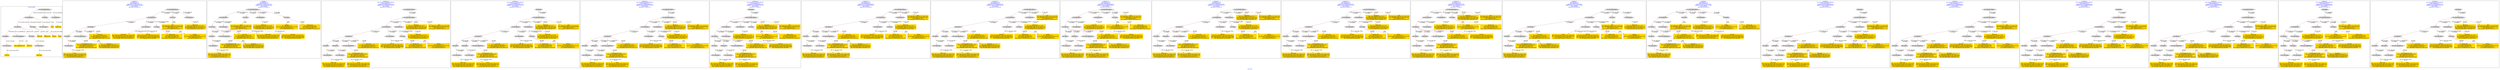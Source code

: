 digraph n0 {
fontcolor="blue"
remincross="true"
label="s01-cb.csv"
subgraph cluster_0 {
label="1-correct model"
n2[style="filled",color="white",fillcolor="lightgray",label="E12_Production1"];
n3[style="filled",color="white",fillcolor="lightgray",label="E21_Person1"];
n4[style="filled",color="white",fillcolor="lightgray",label="E55_Type1"];
n5[style="filled",color="white",fillcolor="lightgray",label="E52_Time-Span3"];
n6[style="filled",color="white",fillcolor="lightgray",label="E69_Death1"];
n7[style="filled",color="white",fillcolor="lightgray",label="E82_Actor_Appellation1"];
n8[style="filled",color="white",fillcolor="lightgray",label="E67_Birth1"];
n9[shape="plaintext",style="filled",fillcolor="gold",label="Actor_URI"];
n10[style="filled",color="white",fillcolor="lightgray",label="E22_Man-Made_Object1"];
n11[style="filled",color="white",fillcolor="lightgray",label="E35_Title1"];
n12[style="filled",color="white",fillcolor="lightgray",label="E54_Dimension1"];
n13[shape="plaintext",style="filled",fillcolor="gold",label="Title"];
n14[style="filled",color="white",fillcolor="lightgray",label="E52_Time-Span1"];
n15[shape="plaintext",style="filled",fillcolor="gold",label="Begin Date"];
n16[style="filled",color="white",fillcolor="lightgray",label="E52_Time-Span2"];
n17[shape="plaintext",style="filled",fillcolor="gold",label="End Date"];
n18[shape="plaintext",style="filled",fillcolor="gold",label="Dated"];
n19[shape="plaintext",style="filled",fillcolor="gold",label="Dimensions"];
n20[shape="plaintext",style="filled",fillcolor="gold",label="Medium_URI"];
n21[shape="plaintext",style="filled",fillcolor="gold",label="Medium"];
n22[shape="plaintext",style="filled",fillcolor="gold",label="Artist_Appellation_URI"];
n23[shape="plaintext",style="filled",fillcolor="gold",label="Attribution"];
}
subgraph cluster_1 {
label="candidate 0\nlink coherence:1.0\nnode coherence:1.0\nconfidence:0.4722861164177242\nmapping score:0.5407620388059081\ncost:18.99956\n-precision:0.84-recall:0.76"
n25[style="filled",color="white",fillcolor="lightgray",label="E12_Production1"];
n26[style="filled",color="white",fillcolor="lightgray",label="E21_Person1"];
n27[style="filled",color="white",fillcolor="lightgray",label="E52_Time-Span2"];
n28[style="filled",color="white",fillcolor="lightgray",label="E55_Type1"];
n29[style="filled",color="white",fillcolor="lightgray",label="E67_Birth1"];
n30[style="filled",color="white",fillcolor="lightgray",label="E82_Actor_Appellation1"];
n31[style="filled",color="white",fillcolor="lightgray",label="E22_Man-Made_Object1"];
n32[style="filled",color="white",fillcolor="lightgray",label="E35_Title1"];
n33[style="filled",color="white",fillcolor="lightgray",label="E54_Dimension1"];
n34[style="filled",color="white",fillcolor="lightgray",label="E52_Time-Span1"];
n35[shape="plaintext",style="filled",fillcolor="gold",label="Dimensions\n[E54_Dimension,P3_has_note,0.706]\n[E73_Information_Object,P3_has_note,0.115]\n[E22_Man-Made_Object,P3_has_note,0.115]\n[E34_Inscription,P3_has_note,0.065]"];
n36[shape="plaintext",style="filled",fillcolor="gold",label="Artist_Appellation_URI\n[E82_Actor_Appellation,classLink,0.932]\n[E21_Person,classLink,0.051]\n[E30_Right,P3_has_note,0.012]\n[E73_Information_Object,P3_has_note,0.005]"];
n37[shape="plaintext",style="filled",fillcolor="gold",label="Medium_URI\n[E55_Type,classLink,0.43]\n[E57_Material,classLink,0.399]\n[E74_Group,classLink,0.171]\n[E29_Design_or_Procedure,P3_has_note,0.0]"];
n38[shape="plaintext",style="filled",fillcolor="gold",label="Actor_URI\n[E21_Person,classLink,0.522]\n[E82_Actor_Appellation,classLink,0.311]\n[E30_Right,P3_has_note,0.122]\n[E73_Information_Object,P3_has_note,0.045]"];
n39[shape="plaintext",style="filled",fillcolor="gold",label="Begin Date\n[E52_Time-Span,P82_at_some_time_within,0.478]\n[E52_Time-Span,P82a_begin_of_the_begin,0.31]\n[E52_Time-Span,P82b_end_of_the_end,0.157]\n[E33_Linguistic_Object,P3_has_note,0.055]"];
n40[shape="plaintext",style="filled",fillcolor="gold",label="Dated\n[E52_Time-Span,P82_at_some_time_within,0.52]\n[E52_Time-Span,P82a_begin_of_the_begin,0.204]\n[E12_Production,P3_has_note,0.157]\n[E52_Time-Span,P82b_end_of_the_end,0.119]"];
n41[shape="plaintext",style="filled",fillcolor="gold",label="Medium\n[E55_Type,label,0.33]\n[E29_Design_or_Procedure,P3_has_note,0.278]\n[E57_Material,label,0.24]\n[E57_Material,classLink,0.152]"];
n42[shape="plaintext",style="filled",fillcolor="gold",label="End Date\n[E52_Time-Span,P82b_end_of_the_end,0.441]\n[E52_Time-Span,P82_at_some_time_within,0.423]\n[E52_Time-Span,P82a_begin_of_the_begin,0.086]\n[E12_Production,P3_has_note,0.05]"];
n43[shape="plaintext",style="filled",fillcolor="gold",label="Attribution\n[E82_Actor_Appellation,label,0.327]\n[E73_Information_Object,P3_has_note,0.285]\n[E22_Man-Made_Object,P3_has_note,0.265]\n[E22_Man-Made_Object,classLink,0.122]"];
n44[shape="plaintext",style="filled",fillcolor="gold",label="Title\n[E73_Information_Object,P3_has_note,0.314]\n[E22_Man-Made_Object,P3_has_note,0.304]\n[E35_Title,label,0.205]\n[E33_Linguistic_Object,P3_has_note,0.177]"];
}
subgraph cluster_2 {
label="candidate 1\nlink coherence:1.0\nnode coherence:1.0\nconfidence:0.4722861164177242\nmapping score:0.5407620388059081\ncost:18.99958\n-precision:0.79-recall:0.71"
n46[style="filled",color="white",fillcolor="lightgray",label="E12_Production1"];
n47[style="filled",color="white",fillcolor="lightgray",label="E21_Person1"];
n48[style="filled",color="white",fillcolor="lightgray",label="E52_Time-Span2"];
n49[style="filled",color="white",fillcolor="lightgray",label="E67_Birth1"];
n50[style="filled",color="white",fillcolor="lightgray",label="E82_Actor_Appellation1"];
n51[style="filled",color="white",fillcolor="lightgray",label="E22_Man-Made_Object1"];
n52[style="filled",color="white",fillcolor="lightgray",label="E35_Title1"];
n53[style="filled",color="white",fillcolor="lightgray",label="E54_Dimension1"];
n54[style="filled",color="white",fillcolor="lightgray",label="E55_Type2"];
n55[style="filled",color="white",fillcolor="lightgray",label="E52_Time-Span1"];
n56[shape="plaintext",style="filled",fillcolor="gold",label="Dimensions\n[E54_Dimension,P3_has_note,0.706]\n[E73_Information_Object,P3_has_note,0.115]\n[E22_Man-Made_Object,P3_has_note,0.115]\n[E34_Inscription,P3_has_note,0.065]"];
n57[shape="plaintext",style="filled",fillcolor="gold",label="Artist_Appellation_URI\n[E82_Actor_Appellation,classLink,0.932]\n[E21_Person,classLink,0.051]\n[E30_Right,P3_has_note,0.012]\n[E73_Information_Object,P3_has_note,0.005]"];
n58[shape="plaintext",style="filled",fillcolor="gold",label="Actor_URI\n[E21_Person,classLink,0.522]\n[E82_Actor_Appellation,classLink,0.311]\n[E30_Right,P3_has_note,0.122]\n[E73_Information_Object,P3_has_note,0.045]"];
n59[shape="plaintext",style="filled",fillcolor="gold",label="Begin Date\n[E52_Time-Span,P82_at_some_time_within,0.478]\n[E52_Time-Span,P82a_begin_of_the_begin,0.31]\n[E52_Time-Span,P82b_end_of_the_end,0.157]\n[E33_Linguistic_Object,P3_has_note,0.055]"];
n60[shape="plaintext",style="filled",fillcolor="gold",label="Dated\n[E52_Time-Span,P82_at_some_time_within,0.52]\n[E52_Time-Span,P82a_begin_of_the_begin,0.204]\n[E12_Production,P3_has_note,0.157]\n[E52_Time-Span,P82b_end_of_the_end,0.119]"];
n61[shape="plaintext",style="filled",fillcolor="gold",label="Medium\n[E55_Type,label,0.33]\n[E29_Design_or_Procedure,P3_has_note,0.278]\n[E57_Material,label,0.24]\n[E57_Material,classLink,0.152]"];
n62[shape="plaintext",style="filled",fillcolor="gold",label="End Date\n[E52_Time-Span,P82b_end_of_the_end,0.441]\n[E52_Time-Span,P82_at_some_time_within,0.423]\n[E52_Time-Span,P82a_begin_of_the_begin,0.086]\n[E12_Production,P3_has_note,0.05]"];
n63[shape="plaintext",style="filled",fillcolor="gold",label="Attribution\n[E82_Actor_Appellation,label,0.327]\n[E73_Information_Object,P3_has_note,0.285]\n[E22_Man-Made_Object,P3_has_note,0.265]\n[E22_Man-Made_Object,classLink,0.122]"];
n64[shape="plaintext",style="filled",fillcolor="gold",label="Title\n[E73_Information_Object,P3_has_note,0.314]\n[E22_Man-Made_Object,P3_has_note,0.304]\n[E35_Title,label,0.205]\n[E33_Linguistic_Object,P3_has_note,0.177]"];
n65[shape="plaintext",style="filled",fillcolor="gold",label="Medium_URI\n[E55_Type,classLink,0.43]\n[E57_Material,classLink,0.399]\n[E74_Group,classLink,0.171]\n[E29_Design_or_Procedure,P3_has_note,0.0]"];
}
subgraph cluster_3 {
label="candidate 10\nlink coherence:0.9523809523809523\nnode coherence:1.0\nconfidence:0.47680874636535764\nmapping score:0.5256029154551193\ncost:20.99953\n-precision:0.76-recall:0.76"
n67[style="filled",color="white",fillcolor="lightgray",label="E12_Production1"];
n68[style="filled",color="white",fillcolor="lightgray",label="E21_Person1"];
n69[style="filled",color="white",fillcolor="lightgray",label="E52_Time-Span2"];
n70[style="filled",color="white",fillcolor="lightgray",label="E55_Type1"];
n71[style="filled",color="white",fillcolor="lightgray",label="E67_Birth1"];
n72[style="filled",color="white",fillcolor="lightgray",label="E69_Death1"];
n73[style="filled",color="white",fillcolor="lightgray",label="E82_Actor_Appellation1"];
n74[style="filled",color="white",fillcolor="lightgray",label="E22_Man-Made_Object1"];
n75[style="filled",color="white",fillcolor="lightgray",label="E54_Dimension1"];
n76[style="filled",color="white",fillcolor="lightgray",label="E33_Linguistic_Object2"];
n77[style="filled",color="white",fillcolor="lightgray",label="E52_Time-Span1"];
n78[style="filled",color="white",fillcolor="lightgray",label="E52_Time-Span3"];
n79[shape="plaintext",style="filled",fillcolor="gold",label="Dimensions\n[E54_Dimension,P3_has_note,0.706]\n[E73_Information_Object,P3_has_note,0.115]\n[E22_Man-Made_Object,P3_has_note,0.115]\n[E34_Inscription,P3_has_note,0.065]"];
n80[shape="plaintext",style="filled",fillcolor="gold",label="Artist_Appellation_URI\n[E82_Actor_Appellation,classLink,0.932]\n[E21_Person,classLink,0.051]\n[E30_Right,P3_has_note,0.012]\n[E73_Information_Object,P3_has_note,0.005]"];
n81[shape="plaintext",style="filled",fillcolor="gold",label="End Date\n[E52_Time-Span,P82b_end_of_the_end,0.441]\n[E52_Time-Span,P82_at_some_time_within,0.423]\n[E52_Time-Span,P82a_begin_of_the_begin,0.086]\n[E12_Production,P3_has_note,0.05]"];
n82[shape="plaintext",style="filled",fillcolor="gold",label="Medium_URI\n[E55_Type,classLink,0.43]\n[E57_Material,classLink,0.399]\n[E74_Group,classLink,0.171]\n[E29_Design_or_Procedure,P3_has_note,0.0]"];
n83[shape="plaintext",style="filled",fillcolor="gold",label="Actor_URI\n[E21_Person,classLink,0.522]\n[E82_Actor_Appellation,classLink,0.311]\n[E30_Right,P3_has_note,0.122]\n[E73_Information_Object,P3_has_note,0.045]"];
n84[shape="plaintext",style="filled",fillcolor="gold",label="Begin Date\n[E52_Time-Span,P82_at_some_time_within,0.478]\n[E52_Time-Span,P82a_begin_of_the_begin,0.31]\n[E52_Time-Span,P82b_end_of_the_end,0.157]\n[E33_Linguistic_Object,P3_has_note,0.055]"];
n85[shape="plaintext",style="filled",fillcolor="gold",label="Attribution\n[E82_Actor_Appellation,label,0.327]\n[E73_Information_Object,P3_has_note,0.285]\n[E22_Man-Made_Object,P3_has_note,0.265]\n[E22_Man-Made_Object,classLink,0.122]"];
n86[shape="plaintext",style="filled",fillcolor="gold",label="Medium\n[E55_Type,label,0.33]\n[E29_Design_or_Procedure,P3_has_note,0.278]\n[E57_Material,label,0.24]\n[E57_Material,classLink,0.152]"];
n87[shape="plaintext",style="filled",fillcolor="gold",label="Title\n[E73_Information_Object,P3_has_note,0.314]\n[E22_Man-Made_Object,P3_has_note,0.304]\n[E35_Title,label,0.205]\n[E33_Linguistic_Object,P3_has_note,0.177]"];
n88[shape="plaintext",style="filled",fillcolor="gold",label="Dated\n[E52_Time-Span,P82_at_some_time_within,0.52]\n[E52_Time-Span,P82a_begin_of_the_begin,0.204]\n[E12_Production,P3_has_note,0.157]\n[E52_Time-Span,P82b_end_of_the_end,0.119]"];
}
subgraph cluster_4 {
label="candidate 11\nlink coherence:0.9523809523809523\nnode coherence:1.0\nconfidence:0.47680874636535764\nmapping score:0.5256029154551193\ncost:20.99953\n-precision:0.76-recall:0.76"
n90[style="filled",color="white",fillcolor="lightgray",label="E12_Production1"];
n91[style="filled",color="white",fillcolor="lightgray",label="E21_Person1"];
n92[style="filled",color="white",fillcolor="lightgray",label="E52_Time-Span2"];
n93[style="filled",color="white",fillcolor="lightgray",label="E55_Type1"];
n94[style="filled",color="white",fillcolor="lightgray",label="E67_Birth1"];
n95[style="filled",color="white",fillcolor="lightgray",label="E69_Death1"];
n96[style="filled",color="white",fillcolor="lightgray",label="E82_Actor_Appellation1"];
n97[style="filled",color="white",fillcolor="lightgray",label="E22_Man-Made_Object1"];
n98[style="filled",color="white",fillcolor="lightgray",label="E54_Dimension1"];
n99[style="filled",color="white",fillcolor="lightgray",label="E38_Image1"];
n100[style="filled",color="white",fillcolor="lightgray",label="E52_Time-Span1"];
n101[style="filled",color="white",fillcolor="lightgray",label="E52_Time-Span4"];
n102[shape="plaintext",style="filled",fillcolor="gold",label="Dimensions\n[E54_Dimension,P3_has_note,0.706]\n[E73_Information_Object,P3_has_note,0.115]\n[E22_Man-Made_Object,P3_has_note,0.115]\n[E34_Inscription,P3_has_note,0.065]"];
n103[shape="plaintext",style="filled",fillcolor="gold",label="Artist_Appellation_URI\n[E82_Actor_Appellation,classLink,0.932]\n[E21_Person,classLink,0.051]\n[E30_Right,P3_has_note,0.012]\n[E73_Information_Object,P3_has_note,0.005]"];
n104[shape="plaintext",style="filled",fillcolor="gold",label="End Date\n[E52_Time-Span,P82b_end_of_the_end,0.441]\n[E52_Time-Span,P82_at_some_time_within,0.423]\n[E52_Time-Span,P82a_begin_of_the_begin,0.086]\n[E12_Production,P3_has_note,0.05]"];
n105[shape="plaintext",style="filled",fillcolor="gold",label="Medium_URI\n[E55_Type,classLink,0.43]\n[E57_Material,classLink,0.399]\n[E74_Group,classLink,0.171]\n[E29_Design_or_Procedure,P3_has_note,0.0]"];
n106[shape="plaintext",style="filled",fillcolor="gold",label="Actor_URI\n[E21_Person,classLink,0.522]\n[E82_Actor_Appellation,classLink,0.311]\n[E30_Right,P3_has_note,0.122]\n[E73_Information_Object,P3_has_note,0.045]"];
n107[shape="plaintext",style="filled",fillcolor="gold",label="Begin Date\n[E52_Time-Span,P82_at_some_time_within,0.478]\n[E52_Time-Span,P82a_begin_of_the_begin,0.31]\n[E52_Time-Span,P82b_end_of_the_end,0.157]\n[E33_Linguistic_Object,P3_has_note,0.055]"];
n108[shape="plaintext",style="filled",fillcolor="gold",label="Attribution\n[E82_Actor_Appellation,label,0.327]\n[E73_Information_Object,P3_has_note,0.285]\n[E22_Man-Made_Object,P3_has_note,0.265]\n[E22_Man-Made_Object,classLink,0.122]"];
n109[shape="plaintext",style="filled",fillcolor="gold",label="Medium\n[E55_Type,label,0.33]\n[E29_Design_or_Procedure,P3_has_note,0.278]\n[E57_Material,label,0.24]\n[E57_Material,classLink,0.152]"];
n110[shape="plaintext",style="filled",fillcolor="gold",label="Title\n[E73_Information_Object,P3_has_note,0.314]\n[E22_Man-Made_Object,P3_has_note,0.304]\n[E35_Title,label,0.205]\n[E33_Linguistic_Object,P3_has_note,0.177]"];
n111[shape="plaintext",style="filled",fillcolor="gold",label="Dated\n[E52_Time-Span,P82_at_some_time_within,0.52]\n[E52_Time-Span,P82a_begin_of_the_begin,0.204]\n[E12_Production,P3_has_note,0.157]\n[E52_Time-Span,P82b_end_of_the_end,0.119]"];
}
subgraph cluster_5 {
label="candidate 12\nlink coherence:0.9523809523809523\nnode coherence:1.0\nconfidence:0.47680874636535764\nmapping score:0.5256029154551193\ncost:20.99954\n-precision:0.76-recall:0.76"
n113[style="filled",color="white",fillcolor="lightgray",label="E12_Production1"];
n114[style="filled",color="white",fillcolor="lightgray",label="E21_Person1"];
n115[style="filled",color="white",fillcolor="lightgray",label="E52_Time-Span2"];
n116[style="filled",color="white",fillcolor="lightgray",label="E55_Type1"];
n117[style="filled",color="white",fillcolor="lightgray",label="E67_Birth1"];
n118[style="filled",color="white",fillcolor="lightgray",label="E69_Death1"];
n119[style="filled",color="white",fillcolor="lightgray",label="E82_Actor_Appellation1"];
n120[style="filled",color="white",fillcolor="lightgray",label="E22_Man-Made_Object1"];
n121[style="filled",color="white",fillcolor="lightgray",label="E54_Dimension1"];
n122[style="filled",color="white",fillcolor="lightgray",label="E33_Linguistic_Object1"];
n123[style="filled",color="white",fillcolor="lightgray",label="E52_Time-Span1"];
n124[style="filled",color="white",fillcolor="lightgray",label="E52_Time-Span3"];
n125[shape="plaintext",style="filled",fillcolor="gold",label="Dimensions\n[E54_Dimension,P3_has_note,0.706]\n[E73_Information_Object,P3_has_note,0.115]\n[E22_Man-Made_Object,P3_has_note,0.115]\n[E34_Inscription,P3_has_note,0.065]"];
n126[shape="plaintext",style="filled",fillcolor="gold",label="Artist_Appellation_URI\n[E82_Actor_Appellation,classLink,0.932]\n[E21_Person,classLink,0.051]\n[E30_Right,P3_has_note,0.012]\n[E73_Information_Object,P3_has_note,0.005]"];
n127[shape="plaintext",style="filled",fillcolor="gold",label="End Date\n[E52_Time-Span,P82b_end_of_the_end,0.441]\n[E52_Time-Span,P82_at_some_time_within,0.423]\n[E52_Time-Span,P82a_begin_of_the_begin,0.086]\n[E12_Production,P3_has_note,0.05]"];
n128[shape="plaintext",style="filled",fillcolor="gold",label="Medium_URI\n[E55_Type,classLink,0.43]\n[E57_Material,classLink,0.399]\n[E74_Group,classLink,0.171]\n[E29_Design_or_Procedure,P3_has_note,0.0]"];
n129[shape="plaintext",style="filled",fillcolor="gold",label="Actor_URI\n[E21_Person,classLink,0.522]\n[E82_Actor_Appellation,classLink,0.311]\n[E30_Right,P3_has_note,0.122]\n[E73_Information_Object,P3_has_note,0.045]"];
n130[shape="plaintext",style="filled",fillcolor="gold",label="Begin Date\n[E52_Time-Span,P82_at_some_time_within,0.478]\n[E52_Time-Span,P82a_begin_of_the_begin,0.31]\n[E52_Time-Span,P82b_end_of_the_end,0.157]\n[E33_Linguistic_Object,P3_has_note,0.055]"];
n131[shape="plaintext",style="filled",fillcolor="gold",label="Attribution\n[E82_Actor_Appellation,label,0.327]\n[E73_Information_Object,P3_has_note,0.285]\n[E22_Man-Made_Object,P3_has_note,0.265]\n[E22_Man-Made_Object,classLink,0.122]"];
n132[shape="plaintext",style="filled",fillcolor="gold",label="Medium\n[E55_Type,label,0.33]\n[E29_Design_or_Procedure,P3_has_note,0.278]\n[E57_Material,label,0.24]\n[E57_Material,classLink,0.152]"];
n133[shape="plaintext",style="filled",fillcolor="gold",label="Title\n[E73_Information_Object,P3_has_note,0.314]\n[E22_Man-Made_Object,P3_has_note,0.304]\n[E35_Title,label,0.205]\n[E33_Linguistic_Object,P3_has_note,0.177]"];
n134[shape="plaintext",style="filled",fillcolor="gold",label="Dated\n[E52_Time-Span,P82_at_some_time_within,0.52]\n[E52_Time-Span,P82a_begin_of_the_begin,0.204]\n[E12_Production,P3_has_note,0.157]\n[E52_Time-Span,P82b_end_of_the_end,0.119]"];
}
subgraph cluster_6 {
label="candidate 13\nlink coherence:0.9523809523809523\nnode coherence:1.0\nconfidence:0.47680874636535764\nmapping score:0.5256029154551193\ncost:20.99955\n-precision:0.71-recall:0.71"
n136[style="filled",color="white",fillcolor="lightgray",label="E12_Production1"];
n137[style="filled",color="white",fillcolor="lightgray",label="E21_Person1"];
n138[style="filled",color="white",fillcolor="lightgray",label="E52_Time-Span2"];
n139[style="filled",color="white",fillcolor="lightgray",label="E67_Birth1"];
n140[style="filled",color="white",fillcolor="lightgray",label="E69_Death1"];
n141[style="filled",color="white",fillcolor="lightgray",label="E82_Actor_Appellation1"];
n142[style="filled",color="white",fillcolor="lightgray",label="E22_Man-Made_Object1"];
n143[style="filled",color="white",fillcolor="lightgray",label="E54_Dimension1"];
n144[style="filled",color="white",fillcolor="lightgray",label="E55_Type2"];
n145[style="filled",color="white",fillcolor="lightgray",label="E38_Image1"];
n146[style="filled",color="white",fillcolor="lightgray",label="E52_Time-Span1"];
n147[style="filled",color="white",fillcolor="lightgray",label="E52_Time-Span4"];
n148[shape="plaintext",style="filled",fillcolor="gold",label="Dimensions\n[E54_Dimension,P3_has_note,0.706]\n[E73_Information_Object,P3_has_note,0.115]\n[E22_Man-Made_Object,P3_has_note,0.115]\n[E34_Inscription,P3_has_note,0.065]"];
n149[shape="plaintext",style="filled",fillcolor="gold",label="Artist_Appellation_URI\n[E82_Actor_Appellation,classLink,0.932]\n[E21_Person,classLink,0.051]\n[E30_Right,P3_has_note,0.012]\n[E73_Information_Object,P3_has_note,0.005]"];
n150[shape="plaintext",style="filled",fillcolor="gold",label="End Date\n[E52_Time-Span,P82b_end_of_the_end,0.441]\n[E52_Time-Span,P82_at_some_time_within,0.423]\n[E52_Time-Span,P82a_begin_of_the_begin,0.086]\n[E12_Production,P3_has_note,0.05]"];
n151[shape="plaintext",style="filled",fillcolor="gold",label="Actor_URI\n[E21_Person,classLink,0.522]\n[E82_Actor_Appellation,classLink,0.311]\n[E30_Right,P3_has_note,0.122]\n[E73_Information_Object,P3_has_note,0.045]"];
n152[shape="plaintext",style="filled",fillcolor="gold",label="Begin Date\n[E52_Time-Span,P82_at_some_time_within,0.478]\n[E52_Time-Span,P82a_begin_of_the_begin,0.31]\n[E52_Time-Span,P82b_end_of_the_end,0.157]\n[E33_Linguistic_Object,P3_has_note,0.055]"];
n153[shape="plaintext",style="filled",fillcolor="gold",label="Attribution\n[E82_Actor_Appellation,label,0.327]\n[E73_Information_Object,P3_has_note,0.285]\n[E22_Man-Made_Object,P3_has_note,0.265]\n[E22_Man-Made_Object,classLink,0.122]"];
n154[shape="plaintext",style="filled",fillcolor="gold",label="Medium\n[E55_Type,label,0.33]\n[E29_Design_or_Procedure,P3_has_note,0.278]\n[E57_Material,label,0.24]\n[E57_Material,classLink,0.152]"];
n155[shape="plaintext",style="filled",fillcolor="gold",label="Title\n[E73_Information_Object,P3_has_note,0.314]\n[E22_Man-Made_Object,P3_has_note,0.304]\n[E35_Title,label,0.205]\n[E33_Linguistic_Object,P3_has_note,0.177]"];
n156[shape="plaintext",style="filled",fillcolor="gold",label="Dated\n[E52_Time-Span,P82_at_some_time_within,0.52]\n[E52_Time-Span,P82a_begin_of_the_begin,0.204]\n[E12_Production,P3_has_note,0.157]\n[E52_Time-Span,P82b_end_of_the_end,0.119]"];
n157[shape="plaintext",style="filled",fillcolor="gold",label="Medium_URI\n[E55_Type,classLink,0.43]\n[E57_Material,classLink,0.399]\n[E74_Group,classLink,0.171]\n[E29_Design_or_Procedure,P3_has_note,0.0]"];
}
subgraph cluster_7 {
label="candidate 14\nlink coherence:0.95\nnode coherence:1.0\nconfidence:0.49731096340032915\nmapping score:0.5324369878001097\ncost:19.99955\n-precision:0.85-recall:0.81"
n159[style="filled",color="white",fillcolor="lightgray",label="E12_Production1"];
n160[style="filled",color="white",fillcolor="lightgray",label="E21_Person1"];
n161[style="filled",color="white",fillcolor="lightgray",label="E52_Time-Span2"];
n162[style="filled",color="white",fillcolor="lightgray",label="E55_Type1"];
n163[style="filled",color="white",fillcolor="lightgray",label="E67_Birth1"];
n164[style="filled",color="white",fillcolor="lightgray",label="E69_Death1"];
n165[style="filled",color="white",fillcolor="lightgray",label="E82_Actor_Appellation1"];
n166[style="filled",color="white",fillcolor="lightgray",label="E22_Man-Made_Object1"];
n167[style="filled",color="white",fillcolor="lightgray",label="E54_Dimension1"];
n168[style="filled",color="white",fillcolor="lightgray",label="E52_Time-Span1"];
n169[style="filled",color="white",fillcolor="lightgray",label="E52_Time-Span3"];
n170[shape="plaintext",style="filled",fillcolor="gold",label="Dimensions\n[E54_Dimension,P3_has_note,0.706]\n[E73_Information_Object,P3_has_note,0.115]\n[E22_Man-Made_Object,P3_has_note,0.115]\n[E34_Inscription,P3_has_note,0.065]"];
n171[shape="plaintext",style="filled",fillcolor="gold",label="Artist_Appellation_URI\n[E82_Actor_Appellation,classLink,0.932]\n[E21_Person,classLink,0.051]\n[E30_Right,P3_has_note,0.012]\n[E73_Information_Object,P3_has_note,0.005]"];
n172[shape="plaintext",style="filled",fillcolor="gold",label="End Date\n[E52_Time-Span,P82b_end_of_the_end,0.441]\n[E52_Time-Span,P82_at_some_time_within,0.423]\n[E52_Time-Span,P82a_begin_of_the_begin,0.086]\n[E12_Production,P3_has_note,0.05]"];
n173[shape="plaintext",style="filled",fillcolor="gold",label="Medium_URI\n[E55_Type,classLink,0.43]\n[E57_Material,classLink,0.399]\n[E74_Group,classLink,0.171]\n[E29_Design_or_Procedure,P3_has_note,0.0]"];
n174[shape="plaintext",style="filled",fillcolor="gold",label="Actor_URI\n[E21_Person,classLink,0.522]\n[E82_Actor_Appellation,classLink,0.311]\n[E30_Right,P3_has_note,0.122]\n[E73_Information_Object,P3_has_note,0.045]"];
n175[shape="plaintext",style="filled",fillcolor="gold",label="Begin Date\n[E52_Time-Span,P82_at_some_time_within,0.478]\n[E52_Time-Span,P82a_begin_of_the_begin,0.31]\n[E52_Time-Span,P82b_end_of_the_end,0.157]\n[E33_Linguistic_Object,P3_has_note,0.055]"];
n176[shape="plaintext",style="filled",fillcolor="gold",label="Medium\n[E55_Type,label,0.33]\n[E29_Design_or_Procedure,P3_has_note,0.278]\n[E57_Material,label,0.24]\n[E57_Material,classLink,0.152]"];
n177[shape="plaintext",style="filled",fillcolor="gold",label="Title\n[E73_Information_Object,P3_has_note,0.314]\n[E22_Man-Made_Object,P3_has_note,0.304]\n[E35_Title,label,0.205]\n[E33_Linguistic_Object,P3_has_note,0.177]"];
n178[shape="plaintext",style="filled",fillcolor="gold",label="Dated\n[E52_Time-Span,P82_at_some_time_within,0.52]\n[E52_Time-Span,P82a_begin_of_the_begin,0.204]\n[E12_Production,P3_has_note,0.157]\n[E52_Time-Span,P82b_end_of_the_end,0.119]"];
n179[shape="plaintext",style="filled",fillcolor="gold",label="Attribution\n[E82_Actor_Appellation,label,0.327]\n[E73_Information_Object,P3_has_note,0.285]\n[E22_Man-Made_Object,P3_has_note,0.265]\n[E22_Man-Made_Object,classLink,0.122]"];
}
subgraph cluster_8 {
label="candidate 15\nlink coherence:0.95\nnode coherence:1.0\nconfidence:0.49731096340032915\nmapping score:0.5324369878001097\ncost:19.99957\n-precision:0.85-recall:0.81"
n181[style="filled",color="white",fillcolor="lightgray",label="E12_Production1"];
n182[style="filled",color="white",fillcolor="lightgray",label="E21_Person1"];
n183[style="filled",color="white",fillcolor="lightgray",label="E52_Time-Span2"];
n184[style="filled",color="white",fillcolor="lightgray",label="E55_Type1"];
n185[style="filled",color="white",fillcolor="lightgray",label="E67_Birth1"];
n186[style="filled",color="white",fillcolor="lightgray",label="E69_Death1"];
n187[style="filled",color="white",fillcolor="lightgray",label="E82_Actor_Appellation1"];
n188[style="filled",color="white",fillcolor="lightgray",label="E22_Man-Made_Object1"];
n189[style="filled",color="white",fillcolor="lightgray",label="E54_Dimension1"];
n190[style="filled",color="white",fillcolor="lightgray",label="E52_Time-Span1"];
n191[style="filled",color="white",fillcolor="lightgray",label="E52_Time-Span4"];
n192[shape="plaintext",style="filled",fillcolor="gold",label="Dimensions\n[E54_Dimension,P3_has_note,0.706]\n[E73_Information_Object,P3_has_note,0.115]\n[E22_Man-Made_Object,P3_has_note,0.115]\n[E34_Inscription,P3_has_note,0.065]"];
n193[shape="plaintext",style="filled",fillcolor="gold",label="Artist_Appellation_URI\n[E82_Actor_Appellation,classLink,0.932]\n[E21_Person,classLink,0.051]\n[E30_Right,P3_has_note,0.012]\n[E73_Information_Object,P3_has_note,0.005]"];
n194[shape="plaintext",style="filled",fillcolor="gold",label="End Date\n[E52_Time-Span,P82b_end_of_the_end,0.441]\n[E52_Time-Span,P82_at_some_time_within,0.423]\n[E52_Time-Span,P82a_begin_of_the_begin,0.086]\n[E12_Production,P3_has_note,0.05]"];
n195[shape="plaintext",style="filled",fillcolor="gold",label="Medium_URI\n[E55_Type,classLink,0.43]\n[E57_Material,classLink,0.399]\n[E74_Group,classLink,0.171]\n[E29_Design_or_Procedure,P3_has_note,0.0]"];
n196[shape="plaintext",style="filled",fillcolor="gold",label="Actor_URI\n[E21_Person,classLink,0.522]\n[E82_Actor_Appellation,classLink,0.311]\n[E30_Right,P3_has_note,0.122]\n[E73_Information_Object,P3_has_note,0.045]"];
n197[shape="plaintext",style="filled",fillcolor="gold",label="Begin Date\n[E52_Time-Span,P82_at_some_time_within,0.478]\n[E52_Time-Span,P82a_begin_of_the_begin,0.31]\n[E52_Time-Span,P82b_end_of_the_end,0.157]\n[E33_Linguistic_Object,P3_has_note,0.055]"];
n198[shape="plaintext",style="filled",fillcolor="gold",label="Medium\n[E55_Type,label,0.33]\n[E29_Design_or_Procedure,P3_has_note,0.278]\n[E57_Material,label,0.24]\n[E57_Material,classLink,0.152]"];
n199[shape="plaintext",style="filled",fillcolor="gold",label="Title\n[E73_Information_Object,P3_has_note,0.314]\n[E22_Man-Made_Object,P3_has_note,0.304]\n[E35_Title,label,0.205]\n[E33_Linguistic_Object,P3_has_note,0.177]"];
n200[shape="plaintext",style="filled",fillcolor="gold",label="Attribution\n[E82_Actor_Appellation,label,0.327]\n[E73_Information_Object,P3_has_note,0.285]\n[E22_Man-Made_Object,P3_has_note,0.265]\n[E22_Man-Made_Object,classLink,0.122]"];
n201[shape="plaintext",style="filled",fillcolor="gold",label="Dated\n[E52_Time-Span,P82_at_some_time_within,0.52]\n[E52_Time-Span,P82a_begin_of_the_begin,0.204]\n[E12_Production,P3_has_note,0.157]\n[E52_Time-Span,P82b_end_of_the_end,0.119]"];
}
subgraph cluster_9 {
label="candidate 16\nlink coherence:0.95\nnode coherence:1.0\nconfidence:0.49731096340032915\nmapping score:0.5324369878001097\ncost:19.99959\n-precision:0.8-recall:0.76"
n203[style="filled",color="white",fillcolor="lightgray",label="E12_Production1"];
n204[style="filled",color="white",fillcolor="lightgray",label="E21_Person1"];
n205[style="filled",color="white",fillcolor="lightgray",label="E52_Time-Span2"];
n206[style="filled",color="white",fillcolor="lightgray",label="E67_Birth1"];
n207[style="filled",color="white",fillcolor="lightgray",label="E69_Death1"];
n208[style="filled",color="white",fillcolor="lightgray",label="E82_Actor_Appellation1"];
n209[style="filled",color="white",fillcolor="lightgray",label="E22_Man-Made_Object1"];
n210[style="filled",color="white",fillcolor="lightgray",label="E54_Dimension1"];
n211[style="filled",color="white",fillcolor="lightgray",label="E55_Type2"];
n212[style="filled",color="white",fillcolor="lightgray",label="E52_Time-Span1"];
n213[style="filled",color="white",fillcolor="lightgray",label="E52_Time-Span4"];
n214[shape="plaintext",style="filled",fillcolor="gold",label="Dimensions\n[E54_Dimension,P3_has_note,0.706]\n[E73_Information_Object,P3_has_note,0.115]\n[E22_Man-Made_Object,P3_has_note,0.115]\n[E34_Inscription,P3_has_note,0.065]"];
n215[shape="plaintext",style="filled",fillcolor="gold",label="Artist_Appellation_URI\n[E82_Actor_Appellation,classLink,0.932]\n[E21_Person,classLink,0.051]\n[E30_Right,P3_has_note,0.012]\n[E73_Information_Object,P3_has_note,0.005]"];
n216[shape="plaintext",style="filled",fillcolor="gold",label="End Date\n[E52_Time-Span,P82b_end_of_the_end,0.441]\n[E52_Time-Span,P82_at_some_time_within,0.423]\n[E52_Time-Span,P82a_begin_of_the_begin,0.086]\n[E12_Production,P3_has_note,0.05]"];
n217[shape="plaintext",style="filled",fillcolor="gold",label="Actor_URI\n[E21_Person,classLink,0.522]\n[E82_Actor_Appellation,classLink,0.311]\n[E30_Right,P3_has_note,0.122]\n[E73_Information_Object,P3_has_note,0.045]"];
n218[shape="plaintext",style="filled",fillcolor="gold",label="Begin Date\n[E52_Time-Span,P82_at_some_time_within,0.478]\n[E52_Time-Span,P82a_begin_of_the_begin,0.31]\n[E52_Time-Span,P82b_end_of_the_end,0.157]\n[E33_Linguistic_Object,P3_has_note,0.055]"];
n219[shape="plaintext",style="filled",fillcolor="gold",label="Medium\n[E55_Type,label,0.33]\n[E29_Design_or_Procedure,P3_has_note,0.278]\n[E57_Material,label,0.24]\n[E57_Material,classLink,0.152]"];
n220[shape="plaintext",style="filled",fillcolor="gold",label="Title\n[E73_Information_Object,P3_has_note,0.314]\n[E22_Man-Made_Object,P3_has_note,0.304]\n[E35_Title,label,0.205]\n[E33_Linguistic_Object,P3_has_note,0.177]"];
n221[shape="plaintext",style="filled",fillcolor="gold",label="Attribution\n[E82_Actor_Appellation,label,0.327]\n[E73_Information_Object,P3_has_note,0.285]\n[E22_Man-Made_Object,P3_has_note,0.265]\n[E22_Man-Made_Object,classLink,0.122]"];
n222[shape="plaintext",style="filled",fillcolor="gold",label="Dated\n[E52_Time-Span,P82_at_some_time_within,0.52]\n[E52_Time-Span,P82a_begin_of_the_begin,0.204]\n[E12_Production,P3_has_note,0.157]\n[E52_Time-Span,P82b_end_of_the_end,0.119]"];
n223[shape="plaintext",style="filled",fillcolor="gold",label="Medium_URI\n[E55_Type,classLink,0.43]\n[E57_Material,classLink,0.399]\n[E74_Group,classLink,0.171]\n[E29_Design_or_Procedure,P3_has_note,0.0]"];
}
subgraph cluster_10 {
label="candidate 17\nlink coherence:0.95\nnode coherence:1.0\nconfidence:0.47680874636535764\nmapping score:0.5256029154551193\ncost:19.99955\n-precision:0.8-recall:0.76"
n225[style="filled",color="white",fillcolor="lightgray",label="E12_Production1"];
n226[style="filled",color="white",fillcolor="lightgray",label="E21_Person1"];
n227[style="filled",color="white",fillcolor="lightgray",label="E52_Time-Span2"];
n228[style="filled",color="white",fillcolor="lightgray",label="E55_Type1"];
n229[style="filled",color="white",fillcolor="lightgray",label="E67_Birth1"];
n230[style="filled",color="white",fillcolor="lightgray",label="E69_Death1"];
n231[style="filled",color="white",fillcolor="lightgray",label="E82_Actor_Appellation1"];
n232[style="filled",color="white",fillcolor="lightgray",label="E22_Man-Made_Object1"];
n233[style="filled",color="white",fillcolor="lightgray",label="E54_Dimension1"];
n234[style="filled",color="white",fillcolor="lightgray",label="E52_Time-Span1"];
n235[style="filled",color="white",fillcolor="lightgray",label="E52_Time-Span3"];
n236[shape="plaintext",style="filled",fillcolor="gold",label="Dimensions\n[E54_Dimension,P3_has_note,0.706]\n[E73_Information_Object,P3_has_note,0.115]\n[E22_Man-Made_Object,P3_has_note,0.115]\n[E34_Inscription,P3_has_note,0.065]"];
n237[shape="plaintext",style="filled",fillcolor="gold",label="Artist_Appellation_URI\n[E82_Actor_Appellation,classLink,0.932]\n[E21_Person,classLink,0.051]\n[E30_Right,P3_has_note,0.012]\n[E73_Information_Object,P3_has_note,0.005]"];
n238[shape="plaintext",style="filled",fillcolor="gold",label="End Date\n[E52_Time-Span,P82b_end_of_the_end,0.441]\n[E52_Time-Span,P82_at_some_time_within,0.423]\n[E52_Time-Span,P82a_begin_of_the_begin,0.086]\n[E12_Production,P3_has_note,0.05]"];
n239[shape="plaintext",style="filled",fillcolor="gold",label="Medium_URI\n[E55_Type,classLink,0.43]\n[E57_Material,classLink,0.399]\n[E74_Group,classLink,0.171]\n[E29_Design_or_Procedure,P3_has_note,0.0]"];
n240[shape="plaintext",style="filled",fillcolor="gold",label="Actor_URI\n[E21_Person,classLink,0.522]\n[E82_Actor_Appellation,classLink,0.311]\n[E30_Right,P3_has_note,0.122]\n[E73_Information_Object,P3_has_note,0.045]"];
n241[shape="plaintext",style="filled",fillcolor="gold",label="Begin Date\n[E52_Time-Span,P82_at_some_time_within,0.478]\n[E52_Time-Span,P82a_begin_of_the_begin,0.31]\n[E52_Time-Span,P82b_end_of_the_end,0.157]\n[E33_Linguistic_Object,P3_has_note,0.055]"];
n242[shape="plaintext",style="filled",fillcolor="gold",label="Attribution\n[E82_Actor_Appellation,label,0.327]\n[E73_Information_Object,P3_has_note,0.285]\n[E22_Man-Made_Object,P3_has_note,0.265]\n[E22_Man-Made_Object,classLink,0.122]"];
n243[shape="plaintext",style="filled",fillcolor="gold",label="Medium\n[E55_Type,label,0.33]\n[E29_Design_or_Procedure,P3_has_note,0.278]\n[E57_Material,label,0.24]\n[E57_Material,classLink,0.152]"];
n244[shape="plaintext",style="filled",fillcolor="gold",label="Title\n[E73_Information_Object,P3_has_note,0.314]\n[E22_Man-Made_Object,P3_has_note,0.304]\n[E35_Title,label,0.205]\n[E33_Linguistic_Object,P3_has_note,0.177]"];
n245[shape="plaintext",style="filled",fillcolor="gold",label="Dated\n[E52_Time-Span,P82_at_some_time_within,0.52]\n[E52_Time-Span,P82a_begin_of_the_begin,0.204]\n[E12_Production,P3_has_note,0.157]\n[E52_Time-Span,P82b_end_of_the_end,0.119]"];
}
subgraph cluster_11 {
label="candidate 18\nlink coherence:0.95\nnode coherence:1.0\nconfidence:0.47680874636535764\nmapping score:0.5256029154551193\ncost:19.99957\n-precision:0.8-recall:0.76"
n247[style="filled",color="white",fillcolor="lightgray",label="E12_Production1"];
n248[style="filled",color="white",fillcolor="lightgray",label="E21_Person1"];
n249[style="filled",color="white",fillcolor="lightgray",label="E52_Time-Span2"];
n250[style="filled",color="white",fillcolor="lightgray",label="E55_Type1"];
n251[style="filled",color="white",fillcolor="lightgray",label="E67_Birth1"];
n252[style="filled",color="white",fillcolor="lightgray",label="E69_Death1"];
n253[style="filled",color="white",fillcolor="lightgray",label="E82_Actor_Appellation1"];
n254[style="filled",color="white",fillcolor="lightgray",label="E22_Man-Made_Object1"];
n255[style="filled",color="white",fillcolor="lightgray",label="E54_Dimension1"];
n256[style="filled",color="white",fillcolor="lightgray",label="E52_Time-Span1"];
n257[style="filled",color="white",fillcolor="lightgray",label="E52_Time-Span4"];
n258[shape="plaintext",style="filled",fillcolor="gold",label="Dimensions\n[E54_Dimension,P3_has_note,0.706]\n[E73_Information_Object,P3_has_note,0.115]\n[E22_Man-Made_Object,P3_has_note,0.115]\n[E34_Inscription,P3_has_note,0.065]"];
n259[shape="plaintext",style="filled",fillcolor="gold",label="Artist_Appellation_URI\n[E82_Actor_Appellation,classLink,0.932]\n[E21_Person,classLink,0.051]\n[E30_Right,P3_has_note,0.012]\n[E73_Information_Object,P3_has_note,0.005]"];
n260[shape="plaintext",style="filled",fillcolor="gold",label="End Date\n[E52_Time-Span,P82b_end_of_the_end,0.441]\n[E52_Time-Span,P82_at_some_time_within,0.423]\n[E52_Time-Span,P82a_begin_of_the_begin,0.086]\n[E12_Production,P3_has_note,0.05]"];
n261[shape="plaintext",style="filled",fillcolor="gold",label="Medium_URI\n[E55_Type,classLink,0.43]\n[E57_Material,classLink,0.399]\n[E74_Group,classLink,0.171]\n[E29_Design_or_Procedure,P3_has_note,0.0]"];
n262[shape="plaintext",style="filled",fillcolor="gold",label="Actor_URI\n[E21_Person,classLink,0.522]\n[E82_Actor_Appellation,classLink,0.311]\n[E30_Right,P3_has_note,0.122]\n[E73_Information_Object,P3_has_note,0.045]"];
n263[shape="plaintext",style="filled",fillcolor="gold",label="Begin Date\n[E52_Time-Span,P82_at_some_time_within,0.478]\n[E52_Time-Span,P82a_begin_of_the_begin,0.31]\n[E52_Time-Span,P82b_end_of_the_end,0.157]\n[E33_Linguistic_Object,P3_has_note,0.055]"];
n264[shape="plaintext",style="filled",fillcolor="gold",label="Attribution\n[E82_Actor_Appellation,label,0.327]\n[E73_Information_Object,P3_has_note,0.285]\n[E22_Man-Made_Object,P3_has_note,0.265]\n[E22_Man-Made_Object,classLink,0.122]"];
n265[shape="plaintext",style="filled",fillcolor="gold",label="Medium\n[E55_Type,label,0.33]\n[E29_Design_or_Procedure,P3_has_note,0.278]\n[E57_Material,label,0.24]\n[E57_Material,classLink,0.152]"];
n266[shape="plaintext",style="filled",fillcolor="gold",label="Title\n[E73_Information_Object,P3_has_note,0.314]\n[E22_Man-Made_Object,P3_has_note,0.304]\n[E35_Title,label,0.205]\n[E33_Linguistic_Object,P3_has_note,0.177]"];
n267[shape="plaintext",style="filled",fillcolor="gold",label="Dated\n[E52_Time-Span,P82_at_some_time_within,0.52]\n[E52_Time-Span,P82a_begin_of_the_begin,0.204]\n[E12_Production,P3_has_note,0.157]\n[E52_Time-Span,P82b_end_of_the_end,0.119]"];
}
subgraph cluster_12 {
label="candidate 19\nlink coherence:0.95\nnode coherence:1.0\nconfidence:0.47680874636535764\nmapping score:0.5256029154551193\ncost:19.99959\n-precision:0.75-recall:0.71"
n269[style="filled",color="white",fillcolor="lightgray",label="E12_Production1"];
n270[style="filled",color="white",fillcolor="lightgray",label="E21_Person1"];
n271[style="filled",color="white",fillcolor="lightgray",label="E52_Time-Span2"];
n272[style="filled",color="white",fillcolor="lightgray",label="E67_Birth1"];
n273[style="filled",color="white",fillcolor="lightgray",label="E69_Death1"];
n274[style="filled",color="white",fillcolor="lightgray",label="E82_Actor_Appellation1"];
n275[style="filled",color="white",fillcolor="lightgray",label="E22_Man-Made_Object1"];
n276[style="filled",color="white",fillcolor="lightgray",label="E54_Dimension1"];
n277[style="filled",color="white",fillcolor="lightgray",label="E55_Type2"];
n278[style="filled",color="white",fillcolor="lightgray",label="E52_Time-Span1"];
n279[style="filled",color="white",fillcolor="lightgray",label="E52_Time-Span4"];
n280[shape="plaintext",style="filled",fillcolor="gold",label="Dimensions\n[E54_Dimension,P3_has_note,0.706]\n[E73_Information_Object,P3_has_note,0.115]\n[E22_Man-Made_Object,P3_has_note,0.115]\n[E34_Inscription,P3_has_note,0.065]"];
n281[shape="plaintext",style="filled",fillcolor="gold",label="Artist_Appellation_URI\n[E82_Actor_Appellation,classLink,0.932]\n[E21_Person,classLink,0.051]\n[E30_Right,P3_has_note,0.012]\n[E73_Information_Object,P3_has_note,0.005]"];
n282[shape="plaintext",style="filled",fillcolor="gold",label="End Date\n[E52_Time-Span,P82b_end_of_the_end,0.441]\n[E52_Time-Span,P82_at_some_time_within,0.423]\n[E52_Time-Span,P82a_begin_of_the_begin,0.086]\n[E12_Production,P3_has_note,0.05]"];
n283[shape="plaintext",style="filled",fillcolor="gold",label="Actor_URI\n[E21_Person,classLink,0.522]\n[E82_Actor_Appellation,classLink,0.311]\n[E30_Right,P3_has_note,0.122]\n[E73_Information_Object,P3_has_note,0.045]"];
n284[shape="plaintext",style="filled",fillcolor="gold",label="Begin Date\n[E52_Time-Span,P82_at_some_time_within,0.478]\n[E52_Time-Span,P82a_begin_of_the_begin,0.31]\n[E52_Time-Span,P82b_end_of_the_end,0.157]\n[E33_Linguistic_Object,P3_has_note,0.055]"];
n285[shape="plaintext",style="filled",fillcolor="gold",label="Attribution\n[E82_Actor_Appellation,label,0.327]\n[E73_Information_Object,P3_has_note,0.285]\n[E22_Man-Made_Object,P3_has_note,0.265]\n[E22_Man-Made_Object,classLink,0.122]"];
n286[shape="plaintext",style="filled",fillcolor="gold",label="Medium\n[E55_Type,label,0.33]\n[E29_Design_or_Procedure,P3_has_note,0.278]\n[E57_Material,label,0.24]\n[E57_Material,classLink,0.152]"];
n287[shape="plaintext",style="filled",fillcolor="gold",label="Title\n[E73_Information_Object,P3_has_note,0.314]\n[E22_Man-Made_Object,P3_has_note,0.304]\n[E35_Title,label,0.205]\n[E33_Linguistic_Object,P3_has_note,0.177]"];
n288[shape="plaintext",style="filled",fillcolor="gold",label="Dated\n[E52_Time-Span,P82_at_some_time_within,0.52]\n[E52_Time-Span,P82a_begin_of_the_begin,0.204]\n[E12_Production,P3_has_note,0.157]\n[E52_Time-Span,P82b_end_of_the_end,0.119]"];
n289[shape="plaintext",style="filled",fillcolor="gold",label="Medium_URI\n[E55_Type,classLink,0.43]\n[E57_Material,classLink,0.399]\n[E74_Group,classLink,0.171]\n[E29_Design_or_Procedure,P3_has_note,0.0]"];
}
subgraph cluster_13 {
label="candidate 2\nlink coherence:1.0\nnode coherence:1.0\nconfidence:0.4574737921310003\nmapping score:0.5358245973770001\ncost:18.99956\n-precision:0.89-recall:0.81"
n291[style="filled",color="white",fillcolor="lightgray",label="E12_Production1"];
n292[style="filled",color="white",fillcolor="lightgray",label="E21_Person1"];
n293[style="filled",color="white",fillcolor="lightgray",label="E52_Time-Span2"];
n294[style="filled",color="white",fillcolor="lightgray",label="E55_Type1"];
n295[style="filled",color="white",fillcolor="lightgray",label="E67_Birth1"];
n296[style="filled",color="white",fillcolor="lightgray",label="E82_Actor_Appellation1"];
n297[style="filled",color="white",fillcolor="lightgray",label="E22_Man-Made_Object1"];
n298[style="filled",color="white",fillcolor="lightgray",label="E35_Title1"];
n299[style="filled",color="white",fillcolor="lightgray",label="E54_Dimension1"];
n300[style="filled",color="white",fillcolor="lightgray",label="E52_Time-Span1"];
n301[shape="plaintext",style="filled",fillcolor="gold",label="Dimensions\n[E54_Dimension,P3_has_note,0.706]\n[E73_Information_Object,P3_has_note,0.115]\n[E22_Man-Made_Object,P3_has_note,0.115]\n[E34_Inscription,P3_has_note,0.065]"];
n302[shape="plaintext",style="filled",fillcolor="gold",label="Artist_Appellation_URI\n[E82_Actor_Appellation,classLink,0.932]\n[E21_Person,classLink,0.051]\n[E30_Right,P3_has_note,0.012]\n[E73_Information_Object,P3_has_note,0.005]"];
n303[shape="plaintext",style="filled",fillcolor="gold",label="Medium_URI\n[E55_Type,classLink,0.43]\n[E57_Material,classLink,0.399]\n[E74_Group,classLink,0.171]\n[E29_Design_or_Procedure,P3_has_note,0.0]"];
n304[shape="plaintext",style="filled",fillcolor="gold",label="Actor_URI\n[E21_Person,classLink,0.522]\n[E82_Actor_Appellation,classLink,0.311]\n[E30_Right,P3_has_note,0.122]\n[E73_Information_Object,P3_has_note,0.045]"];
n305[shape="plaintext",style="filled",fillcolor="gold",label="Begin Date\n[E52_Time-Span,P82_at_some_time_within,0.478]\n[E52_Time-Span,P82a_begin_of_the_begin,0.31]\n[E52_Time-Span,P82b_end_of_the_end,0.157]\n[E33_Linguistic_Object,P3_has_note,0.055]"];
n306[shape="plaintext",style="filled",fillcolor="gold",label="Dated\n[E52_Time-Span,P82_at_some_time_within,0.52]\n[E52_Time-Span,P82a_begin_of_the_begin,0.204]\n[E12_Production,P3_has_note,0.157]\n[E52_Time-Span,P82b_end_of_the_end,0.119]"];
n307[shape="plaintext",style="filled",fillcolor="gold",label="Medium\n[E55_Type,label,0.33]\n[E29_Design_or_Procedure,P3_has_note,0.278]\n[E57_Material,label,0.24]\n[E57_Material,classLink,0.152]"];
n308[shape="plaintext",style="filled",fillcolor="gold",label="End Date\n[E52_Time-Span,P82b_end_of_the_end,0.441]\n[E52_Time-Span,P82_at_some_time_within,0.423]\n[E52_Time-Span,P82a_begin_of_the_begin,0.086]\n[E12_Production,P3_has_note,0.05]"];
n309[shape="plaintext",style="filled",fillcolor="gold",label="Attribution\n[E82_Actor_Appellation,label,0.327]\n[E73_Information_Object,P3_has_note,0.285]\n[E22_Man-Made_Object,P3_has_note,0.265]\n[E22_Man-Made_Object,classLink,0.122]"];
n310[shape="plaintext",style="filled",fillcolor="gold",label="Title\n[E73_Information_Object,P3_has_note,0.314]\n[E22_Man-Made_Object,P3_has_note,0.304]\n[E35_Title,label,0.205]\n[E33_Linguistic_Object,P3_has_note,0.177]"];
}
subgraph cluster_14 {
label="candidate 3\nlink coherence:1.0\nnode coherence:1.0\nconfidence:0.4574737921310003\nmapping score:0.5358245973770001\ncost:18.99958\n-precision:0.84-recall:0.76"
n312[style="filled",color="white",fillcolor="lightgray",label="E12_Production1"];
n313[style="filled",color="white",fillcolor="lightgray",label="E21_Person1"];
n314[style="filled",color="white",fillcolor="lightgray",label="E52_Time-Span2"];
n315[style="filled",color="white",fillcolor="lightgray",label="E67_Birth1"];
n316[style="filled",color="white",fillcolor="lightgray",label="E82_Actor_Appellation1"];
n317[style="filled",color="white",fillcolor="lightgray",label="E22_Man-Made_Object1"];
n318[style="filled",color="white",fillcolor="lightgray",label="E35_Title1"];
n319[style="filled",color="white",fillcolor="lightgray",label="E54_Dimension1"];
n320[style="filled",color="white",fillcolor="lightgray",label="E55_Type2"];
n321[style="filled",color="white",fillcolor="lightgray",label="E52_Time-Span1"];
n322[shape="plaintext",style="filled",fillcolor="gold",label="Dimensions\n[E54_Dimension,P3_has_note,0.706]\n[E73_Information_Object,P3_has_note,0.115]\n[E22_Man-Made_Object,P3_has_note,0.115]\n[E34_Inscription,P3_has_note,0.065]"];
n323[shape="plaintext",style="filled",fillcolor="gold",label="Artist_Appellation_URI\n[E82_Actor_Appellation,classLink,0.932]\n[E21_Person,classLink,0.051]\n[E30_Right,P3_has_note,0.012]\n[E73_Information_Object,P3_has_note,0.005]"];
n324[shape="plaintext",style="filled",fillcolor="gold",label="Actor_URI\n[E21_Person,classLink,0.522]\n[E82_Actor_Appellation,classLink,0.311]\n[E30_Right,P3_has_note,0.122]\n[E73_Information_Object,P3_has_note,0.045]"];
n325[shape="plaintext",style="filled",fillcolor="gold",label="Begin Date\n[E52_Time-Span,P82_at_some_time_within,0.478]\n[E52_Time-Span,P82a_begin_of_the_begin,0.31]\n[E52_Time-Span,P82b_end_of_the_end,0.157]\n[E33_Linguistic_Object,P3_has_note,0.055]"];
n326[shape="plaintext",style="filled",fillcolor="gold",label="Dated\n[E52_Time-Span,P82_at_some_time_within,0.52]\n[E52_Time-Span,P82a_begin_of_the_begin,0.204]\n[E12_Production,P3_has_note,0.157]\n[E52_Time-Span,P82b_end_of_the_end,0.119]"];
n327[shape="plaintext",style="filled",fillcolor="gold",label="Medium\n[E55_Type,label,0.33]\n[E29_Design_or_Procedure,P3_has_note,0.278]\n[E57_Material,label,0.24]\n[E57_Material,classLink,0.152]"];
n328[shape="plaintext",style="filled",fillcolor="gold",label="End Date\n[E52_Time-Span,P82b_end_of_the_end,0.441]\n[E52_Time-Span,P82_at_some_time_within,0.423]\n[E52_Time-Span,P82a_begin_of_the_begin,0.086]\n[E12_Production,P3_has_note,0.05]"];
n329[shape="plaintext",style="filled",fillcolor="gold",label="Attribution\n[E82_Actor_Appellation,label,0.327]\n[E73_Information_Object,P3_has_note,0.285]\n[E22_Man-Made_Object,P3_has_note,0.265]\n[E22_Man-Made_Object,classLink,0.122]"];
n330[shape="plaintext",style="filled",fillcolor="gold",label="Title\n[E73_Information_Object,P3_has_note,0.314]\n[E22_Man-Made_Object,P3_has_note,0.304]\n[E35_Title,label,0.205]\n[E33_Linguistic_Object,P3_has_note,0.177]"];
n331[shape="plaintext",style="filled",fillcolor="gold",label="Medium_URI\n[E55_Type,classLink,0.43]\n[E57_Material,classLink,0.399]\n[E74_Group,classLink,0.171]\n[E29_Design_or_Procedure,P3_has_note,0.0]"];
}
subgraph cluster_15 {
label="candidate 4\nlink coherence:0.9523809523809523\nnode coherence:1.0\nconfidence:0.49731096340032915\nmapping score:0.5324369878001097\ncost:20.99951\n-precision:0.81-recall:0.81"
n333[style="filled",color="white",fillcolor="lightgray",label="E12_Production1"];
n334[style="filled",color="white",fillcolor="lightgray",label="E21_Person1"];
n335[style="filled",color="white",fillcolor="lightgray",label="E52_Time-Span2"];
n336[style="filled",color="white",fillcolor="lightgray",label="E55_Type1"];
n337[style="filled",color="white",fillcolor="lightgray",label="E67_Birth1"];
n338[style="filled",color="white",fillcolor="lightgray",label="E69_Death1"];
n339[style="filled",color="white",fillcolor="lightgray",label="E82_Actor_Appellation1"];
n340[style="filled",color="white",fillcolor="lightgray",label="E22_Man-Made_Object1"];
n341[style="filled",color="white",fillcolor="lightgray",label="E54_Dimension1"];
n342[style="filled",color="white",fillcolor="lightgray",label="E38_Image1"];
n343[style="filled",color="white",fillcolor="lightgray",label="E52_Time-Span1"];
n344[style="filled",color="white",fillcolor="lightgray",label="E52_Time-Span3"];
n345[shape="plaintext",style="filled",fillcolor="gold",label="Dimensions\n[E54_Dimension,P3_has_note,0.706]\n[E73_Information_Object,P3_has_note,0.115]\n[E22_Man-Made_Object,P3_has_note,0.115]\n[E34_Inscription,P3_has_note,0.065]"];
n346[shape="plaintext",style="filled",fillcolor="gold",label="Artist_Appellation_URI\n[E82_Actor_Appellation,classLink,0.932]\n[E21_Person,classLink,0.051]\n[E30_Right,P3_has_note,0.012]\n[E73_Information_Object,P3_has_note,0.005]"];
n347[shape="plaintext",style="filled",fillcolor="gold",label="End Date\n[E52_Time-Span,P82b_end_of_the_end,0.441]\n[E52_Time-Span,P82_at_some_time_within,0.423]\n[E52_Time-Span,P82a_begin_of_the_begin,0.086]\n[E12_Production,P3_has_note,0.05]"];
n348[shape="plaintext",style="filled",fillcolor="gold",label="Medium_URI\n[E55_Type,classLink,0.43]\n[E57_Material,classLink,0.399]\n[E74_Group,classLink,0.171]\n[E29_Design_or_Procedure,P3_has_note,0.0]"];
n349[shape="plaintext",style="filled",fillcolor="gold",label="Actor_URI\n[E21_Person,classLink,0.522]\n[E82_Actor_Appellation,classLink,0.311]\n[E30_Right,P3_has_note,0.122]\n[E73_Information_Object,P3_has_note,0.045]"];
n350[shape="plaintext",style="filled",fillcolor="gold",label="Begin Date\n[E52_Time-Span,P82_at_some_time_within,0.478]\n[E52_Time-Span,P82a_begin_of_the_begin,0.31]\n[E52_Time-Span,P82b_end_of_the_end,0.157]\n[E33_Linguistic_Object,P3_has_note,0.055]"];
n351[shape="plaintext",style="filled",fillcolor="gold",label="Medium\n[E55_Type,label,0.33]\n[E29_Design_or_Procedure,P3_has_note,0.278]\n[E57_Material,label,0.24]\n[E57_Material,classLink,0.152]"];
n352[shape="plaintext",style="filled",fillcolor="gold",label="Title\n[E73_Information_Object,P3_has_note,0.314]\n[E22_Man-Made_Object,P3_has_note,0.304]\n[E35_Title,label,0.205]\n[E33_Linguistic_Object,P3_has_note,0.177]"];
n353[shape="plaintext",style="filled",fillcolor="gold",label="Dated\n[E52_Time-Span,P82_at_some_time_within,0.52]\n[E52_Time-Span,P82a_begin_of_the_begin,0.204]\n[E12_Production,P3_has_note,0.157]\n[E52_Time-Span,P82b_end_of_the_end,0.119]"];
n354[shape="plaintext",style="filled",fillcolor="gold",label="Attribution\n[E82_Actor_Appellation,label,0.327]\n[E73_Information_Object,P3_has_note,0.285]\n[E22_Man-Made_Object,P3_has_note,0.265]\n[E22_Man-Made_Object,classLink,0.122]"];
}
subgraph cluster_16 {
label="candidate 5\nlink coherence:0.9523809523809523\nnode coherence:1.0\nconfidence:0.49731096340032915\nmapping score:0.5324369878001097\ncost:20.99953\n-precision:0.81-recall:0.81"
n356[style="filled",color="white",fillcolor="lightgray",label="E12_Production1"];
n357[style="filled",color="white",fillcolor="lightgray",label="E21_Person1"];
n358[style="filled",color="white",fillcolor="lightgray",label="E52_Time-Span2"];
n359[style="filled",color="white",fillcolor="lightgray",label="E55_Type1"];
n360[style="filled",color="white",fillcolor="lightgray",label="E67_Birth1"];
n361[style="filled",color="white",fillcolor="lightgray",label="E69_Death1"];
n362[style="filled",color="white",fillcolor="lightgray",label="E82_Actor_Appellation1"];
n363[style="filled",color="white",fillcolor="lightgray",label="E22_Man-Made_Object1"];
n364[style="filled",color="white",fillcolor="lightgray",label="E54_Dimension1"];
n365[style="filled",color="white",fillcolor="lightgray",label="E33_Linguistic_Object2"];
n366[style="filled",color="white",fillcolor="lightgray",label="E52_Time-Span1"];
n367[style="filled",color="white",fillcolor="lightgray",label="E52_Time-Span3"];
n368[shape="plaintext",style="filled",fillcolor="gold",label="Dimensions\n[E54_Dimension,P3_has_note,0.706]\n[E73_Information_Object,P3_has_note,0.115]\n[E22_Man-Made_Object,P3_has_note,0.115]\n[E34_Inscription,P3_has_note,0.065]"];
n369[shape="plaintext",style="filled",fillcolor="gold",label="Artist_Appellation_URI\n[E82_Actor_Appellation,classLink,0.932]\n[E21_Person,classLink,0.051]\n[E30_Right,P3_has_note,0.012]\n[E73_Information_Object,P3_has_note,0.005]"];
n370[shape="plaintext",style="filled",fillcolor="gold",label="End Date\n[E52_Time-Span,P82b_end_of_the_end,0.441]\n[E52_Time-Span,P82_at_some_time_within,0.423]\n[E52_Time-Span,P82a_begin_of_the_begin,0.086]\n[E12_Production,P3_has_note,0.05]"];
n371[shape="plaintext",style="filled",fillcolor="gold",label="Medium_URI\n[E55_Type,classLink,0.43]\n[E57_Material,classLink,0.399]\n[E74_Group,classLink,0.171]\n[E29_Design_or_Procedure,P3_has_note,0.0]"];
n372[shape="plaintext",style="filled",fillcolor="gold",label="Actor_URI\n[E21_Person,classLink,0.522]\n[E82_Actor_Appellation,classLink,0.311]\n[E30_Right,P3_has_note,0.122]\n[E73_Information_Object,P3_has_note,0.045]"];
n373[shape="plaintext",style="filled",fillcolor="gold",label="Begin Date\n[E52_Time-Span,P82_at_some_time_within,0.478]\n[E52_Time-Span,P82a_begin_of_the_begin,0.31]\n[E52_Time-Span,P82b_end_of_the_end,0.157]\n[E33_Linguistic_Object,P3_has_note,0.055]"];
n374[shape="plaintext",style="filled",fillcolor="gold",label="Medium\n[E55_Type,label,0.33]\n[E29_Design_or_Procedure,P3_has_note,0.278]\n[E57_Material,label,0.24]\n[E57_Material,classLink,0.152]"];
n375[shape="plaintext",style="filled",fillcolor="gold",label="Title\n[E73_Information_Object,P3_has_note,0.314]\n[E22_Man-Made_Object,P3_has_note,0.304]\n[E35_Title,label,0.205]\n[E33_Linguistic_Object,P3_has_note,0.177]"];
n376[shape="plaintext",style="filled",fillcolor="gold",label="Dated\n[E52_Time-Span,P82_at_some_time_within,0.52]\n[E52_Time-Span,P82a_begin_of_the_begin,0.204]\n[E12_Production,P3_has_note,0.157]\n[E52_Time-Span,P82b_end_of_the_end,0.119]"];
n377[shape="plaintext",style="filled",fillcolor="gold",label="Attribution\n[E82_Actor_Appellation,label,0.327]\n[E73_Information_Object,P3_has_note,0.285]\n[E22_Man-Made_Object,P3_has_note,0.265]\n[E22_Man-Made_Object,classLink,0.122]"];
}
subgraph cluster_17 {
label="candidate 6\nlink coherence:0.9523809523809523\nnode coherence:1.0\nconfidence:0.49731096340032915\nmapping score:0.5324369878001097\ncost:20.99953\n-precision:0.81-recall:0.81"
n379[style="filled",color="white",fillcolor="lightgray",label="E12_Production1"];
n380[style="filled",color="white",fillcolor="lightgray",label="E21_Person1"];
n381[style="filled",color="white",fillcolor="lightgray",label="E52_Time-Span2"];
n382[style="filled",color="white",fillcolor="lightgray",label="E55_Type1"];
n383[style="filled",color="white",fillcolor="lightgray",label="E67_Birth1"];
n384[style="filled",color="white",fillcolor="lightgray",label="E69_Death1"];
n385[style="filled",color="white",fillcolor="lightgray",label="E82_Actor_Appellation1"];
n386[style="filled",color="white",fillcolor="lightgray",label="E22_Man-Made_Object1"];
n387[style="filled",color="white",fillcolor="lightgray",label="E54_Dimension1"];
n388[style="filled",color="white",fillcolor="lightgray",label="E38_Image1"];
n389[style="filled",color="white",fillcolor="lightgray",label="E52_Time-Span1"];
n390[style="filled",color="white",fillcolor="lightgray",label="E52_Time-Span4"];
n391[shape="plaintext",style="filled",fillcolor="gold",label="Dimensions\n[E54_Dimension,P3_has_note,0.706]\n[E73_Information_Object,P3_has_note,0.115]\n[E22_Man-Made_Object,P3_has_note,0.115]\n[E34_Inscription,P3_has_note,0.065]"];
n392[shape="plaintext",style="filled",fillcolor="gold",label="Artist_Appellation_URI\n[E82_Actor_Appellation,classLink,0.932]\n[E21_Person,classLink,0.051]\n[E30_Right,P3_has_note,0.012]\n[E73_Information_Object,P3_has_note,0.005]"];
n393[shape="plaintext",style="filled",fillcolor="gold",label="End Date\n[E52_Time-Span,P82b_end_of_the_end,0.441]\n[E52_Time-Span,P82_at_some_time_within,0.423]\n[E52_Time-Span,P82a_begin_of_the_begin,0.086]\n[E12_Production,P3_has_note,0.05]"];
n394[shape="plaintext",style="filled",fillcolor="gold",label="Medium_URI\n[E55_Type,classLink,0.43]\n[E57_Material,classLink,0.399]\n[E74_Group,classLink,0.171]\n[E29_Design_or_Procedure,P3_has_note,0.0]"];
n395[shape="plaintext",style="filled",fillcolor="gold",label="Actor_URI\n[E21_Person,classLink,0.522]\n[E82_Actor_Appellation,classLink,0.311]\n[E30_Right,P3_has_note,0.122]\n[E73_Information_Object,P3_has_note,0.045]"];
n396[shape="plaintext",style="filled",fillcolor="gold",label="Begin Date\n[E52_Time-Span,P82_at_some_time_within,0.478]\n[E52_Time-Span,P82a_begin_of_the_begin,0.31]\n[E52_Time-Span,P82b_end_of_the_end,0.157]\n[E33_Linguistic_Object,P3_has_note,0.055]"];
n397[shape="plaintext",style="filled",fillcolor="gold",label="Medium\n[E55_Type,label,0.33]\n[E29_Design_or_Procedure,P3_has_note,0.278]\n[E57_Material,label,0.24]\n[E57_Material,classLink,0.152]"];
n398[shape="plaintext",style="filled",fillcolor="gold",label="Title\n[E73_Information_Object,P3_has_note,0.314]\n[E22_Man-Made_Object,P3_has_note,0.304]\n[E35_Title,label,0.205]\n[E33_Linguistic_Object,P3_has_note,0.177]"];
n399[shape="plaintext",style="filled",fillcolor="gold",label="Attribution\n[E82_Actor_Appellation,label,0.327]\n[E73_Information_Object,P3_has_note,0.285]\n[E22_Man-Made_Object,P3_has_note,0.265]\n[E22_Man-Made_Object,classLink,0.122]"];
n400[shape="plaintext",style="filled",fillcolor="gold",label="Dated\n[E52_Time-Span,P82_at_some_time_within,0.52]\n[E52_Time-Span,P82a_begin_of_the_begin,0.204]\n[E12_Production,P3_has_note,0.157]\n[E52_Time-Span,P82b_end_of_the_end,0.119]"];
}
subgraph cluster_18 {
label="candidate 7\nlink coherence:0.9523809523809523\nnode coherence:1.0\nconfidence:0.49731096340032915\nmapping score:0.5324369878001097\ncost:20.99954\n-precision:0.81-recall:0.81"
n402[style="filled",color="white",fillcolor="lightgray",label="E12_Production1"];
n403[style="filled",color="white",fillcolor="lightgray",label="E21_Person1"];
n404[style="filled",color="white",fillcolor="lightgray",label="E52_Time-Span2"];
n405[style="filled",color="white",fillcolor="lightgray",label="E55_Type1"];
n406[style="filled",color="white",fillcolor="lightgray",label="E67_Birth1"];
n407[style="filled",color="white",fillcolor="lightgray",label="E69_Death1"];
n408[style="filled",color="white",fillcolor="lightgray",label="E82_Actor_Appellation1"];
n409[style="filled",color="white",fillcolor="lightgray",label="E22_Man-Made_Object1"];
n410[style="filled",color="white",fillcolor="lightgray",label="E54_Dimension1"];
n411[style="filled",color="white",fillcolor="lightgray",label="E33_Linguistic_Object1"];
n412[style="filled",color="white",fillcolor="lightgray",label="E52_Time-Span1"];
n413[style="filled",color="white",fillcolor="lightgray",label="E52_Time-Span3"];
n414[shape="plaintext",style="filled",fillcolor="gold",label="Dimensions\n[E54_Dimension,P3_has_note,0.706]\n[E73_Information_Object,P3_has_note,0.115]\n[E22_Man-Made_Object,P3_has_note,0.115]\n[E34_Inscription,P3_has_note,0.065]"];
n415[shape="plaintext",style="filled",fillcolor="gold",label="Artist_Appellation_URI\n[E82_Actor_Appellation,classLink,0.932]\n[E21_Person,classLink,0.051]\n[E30_Right,P3_has_note,0.012]\n[E73_Information_Object,P3_has_note,0.005]"];
n416[shape="plaintext",style="filled",fillcolor="gold",label="End Date\n[E52_Time-Span,P82b_end_of_the_end,0.441]\n[E52_Time-Span,P82_at_some_time_within,0.423]\n[E52_Time-Span,P82a_begin_of_the_begin,0.086]\n[E12_Production,P3_has_note,0.05]"];
n417[shape="plaintext",style="filled",fillcolor="gold",label="Medium_URI\n[E55_Type,classLink,0.43]\n[E57_Material,classLink,0.399]\n[E74_Group,classLink,0.171]\n[E29_Design_or_Procedure,P3_has_note,0.0]"];
n418[shape="plaintext",style="filled",fillcolor="gold",label="Actor_URI\n[E21_Person,classLink,0.522]\n[E82_Actor_Appellation,classLink,0.311]\n[E30_Right,P3_has_note,0.122]\n[E73_Information_Object,P3_has_note,0.045]"];
n419[shape="plaintext",style="filled",fillcolor="gold",label="Begin Date\n[E52_Time-Span,P82_at_some_time_within,0.478]\n[E52_Time-Span,P82a_begin_of_the_begin,0.31]\n[E52_Time-Span,P82b_end_of_the_end,0.157]\n[E33_Linguistic_Object,P3_has_note,0.055]"];
n420[shape="plaintext",style="filled",fillcolor="gold",label="Medium\n[E55_Type,label,0.33]\n[E29_Design_or_Procedure,P3_has_note,0.278]\n[E57_Material,label,0.24]\n[E57_Material,classLink,0.152]"];
n421[shape="plaintext",style="filled",fillcolor="gold",label="Title\n[E73_Information_Object,P3_has_note,0.314]\n[E22_Man-Made_Object,P3_has_note,0.304]\n[E35_Title,label,0.205]\n[E33_Linguistic_Object,P3_has_note,0.177]"];
n422[shape="plaintext",style="filled",fillcolor="gold",label="Dated\n[E52_Time-Span,P82_at_some_time_within,0.52]\n[E52_Time-Span,P82a_begin_of_the_begin,0.204]\n[E12_Production,P3_has_note,0.157]\n[E52_Time-Span,P82b_end_of_the_end,0.119]"];
n423[shape="plaintext",style="filled",fillcolor="gold",label="Attribution\n[E82_Actor_Appellation,label,0.327]\n[E73_Information_Object,P3_has_note,0.285]\n[E22_Man-Made_Object,P3_has_note,0.265]\n[E22_Man-Made_Object,classLink,0.122]"];
}
subgraph cluster_19 {
label="candidate 8\nlink coherence:0.9523809523809523\nnode coherence:1.0\nconfidence:0.49731096340032915\nmapping score:0.5324369878001097\ncost:20.99955\n-precision:0.76-recall:0.76"
n425[style="filled",color="white",fillcolor="lightgray",label="E12_Production1"];
n426[style="filled",color="white",fillcolor="lightgray",label="E21_Person1"];
n427[style="filled",color="white",fillcolor="lightgray",label="E52_Time-Span2"];
n428[style="filled",color="white",fillcolor="lightgray",label="E67_Birth1"];
n429[style="filled",color="white",fillcolor="lightgray",label="E69_Death1"];
n430[style="filled",color="white",fillcolor="lightgray",label="E82_Actor_Appellation1"];
n431[style="filled",color="white",fillcolor="lightgray",label="E22_Man-Made_Object1"];
n432[style="filled",color="white",fillcolor="lightgray",label="E54_Dimension1"];
n433[style="filled",color="white",fillcolor="lightgray",label="E55_Type2"];
n434[style="filled",color="white",fillcolor="lightgray",label="E38_Image1"];
n435[style="filled",color="white",fillcolor="lightgray",label="E52_Time-Span1"];
n436[style="filled",color="white",fillcolor="lightgray",label="E52_Time-Span4"];
n437[shape="plaintext",style="filled",fillcolor="gold",label="Dimensions\n[E54_Dimension,P3_has_note,0.706]\n[E73_Information_Object,P3_has_note,0.115]\n[E22_Man-Made_Object,P3_has_note,0.115]\n[E34_Inscription,P3_has_note,0.065]"];
n438[shape="plaintext",style="filled",fillcolor="gold",label="Artist_Appellation_URI\n[E82_Actor_Appellation,classLink,0.932]\n[E21_Person,classLink,0.051]\n[E30_Right,P3_has_note,0.012]\n[E73_Information_Object,P3_has_note,0.005]"];
n439[shape="plaintext",style="filled",fillcolor="gold",label="End Date\n[E52_Time-Span,P82b_end_of_the_end,0.441]\n[E52_Time-Span,P82_at_some_time_within,0.423]\n[E52_Time-Span,P82a_begin_of_the_begin,0.086]\n[E12_Production,P3_has_note,0.05]"];
n440[shape="plaintext",style="filled",fillcolor="gold",label="Actor_URI\n[E21_Person,classLink,0.522]\n[E82_Actor_Appellation,classLink,0.311]\n[E30_Right,P3_has_note,0.122]\n[E73_Information_Object,P3_has_note,0.045]"];
n441[shape="plaintext",style="filled",fillcolor="gold",label="Begin Date\n[E52_Time-Span,P82_at_some_time_within,0.478]\n[E52_Time-Span,P82a_begin_of_the_begin,0.31]\n[E52_Time-Span,P82b_end_of_the_end,0.157]\n[E33_Linguistic_Object,P3_has_note,0.055]"];
n442[shape="plaintext",style="filled",fillcolor="gold",label="Medium\n[E55_Type,label,0.33]\n[E29_Design_or_Procedure,P3_has_note,0.278]\n[E57_Material,label,0.24]\n[E57_Material,classLink,0.152]"];
n443[shape="plaintext",style="filled",fillcolor="gold",label="Title\n[E73_Information_Object,P3_has_note,0.314]\n[E22_Man-Made_Object,P3_has_note,0.304]\n[E35_Title,label,0.205]\n[E33_Linguistic_Object,P3_has_note,0.177]"];
n444[shape="plaintext",style="filled",fillcolor="gold",label="Attribution\n[E82_Actor_Appellation,label,0.327]\n[E73_Information_Object,P3_has_note,0.285]\n[E22_Man-Made_Object,P3_has_note,0.265]\n[E22_Man-Made_Object,classLink,0.122]"];
n445[shape="plaintext",style="filled",fillcolor="gold",label="Dated\n[E52_Time-Span,P82_at_some_time_within,0.52]\n[E52_Time-Span,P82a_begin_of_the_begin,0.204]\n[E12_Production,P3_has_note,0.157]\n[E52_Time-Span,P82b_end_of_the_end,0.119]"];
n446[shape="plaintext",style="filled",fillcolor="gold",label="Medium_URI\n[E55_Type,classLink,0.43]\n[E57_Material,classLink,0.399]\n[E74_Group,classLink,0.171]\n[E29_Design_or_Procedure,P3_has_note,0.0]"];
}
subgraph cluster_20 {
label="candidate 9\nlink coherence:0.9523809523809523\nnode coherence:1.0\nconfidence:0.47680874636535764\nmapping score:0.5256029154551193\ncost:20.99951\n-precision:0.76-recall:0.76"
n448[style="filled",color="white",fillcolor="lightgray",label="E12_Production1"];
n449[style="filled",color="white",fillcolor="lightgray",label="E21_Person1"];
n450[style="filled",color="white",fillcolor="lightgray",label="E52_Time-Span2"];
n451[style="filled",color="white",fillcolor="lightgray",label="E55_Type1"];
n452[style="filled",color="white",fillcolor="lightgray",label="E67_Birth1"];
n453[style="filled",color="white",fillcolor="lightgray",label="E69_Death1"];
n454[style="filled",color="white",fillcolor="lightgray",label="E82_Actor_Appellation1"];
n455[style="filled",color="white",fillcolor="lightgray",label="E22_Man-Made_Object1"];
n456[style="filled",color="white",fillcolor="lightgray",label="E54_Dimension1"];
n457[style="filled",color="white",fillcolor="lightgray",label="E38_Image1"];
n458[style="filled",color="white",fillcolor="lightgray",label="E52_Time-Span1"];
n459[style="filled",color="white",fillcolor="lightgray",label="E52_Time-Span3"];
n460[shape="plaintext",style="filled",fillcolor="gold",label="Dimensions\n[E54_Dimension,P3_has_note,0.706]\n[E73_Information_Object,P3_has_note,0.115]\n[E22_Man-Made_Object,P3_has_note,0.115]\n[E34_Inscription,P3_has_note,0.065]"];
n461[shape="plaintext",style="filled",fillcolor="gold",label="Artist_Appellation_URI\n[E82_Actor_Appellation,classLink,0.932]\n[E21_Person,classLink,0.051]\n[E30_Right,P3_has_note,0.012]\n[E73_Information_Object,P3_has_note,0.005]"];
n462[shape="plaintext",style="filled",fillcolor="gold",label="End Date\n[E52_Time-Span,P82b_end_of_the_end,0.441]\n[E52_Time-Span,P82_at_some_time_within,0.423]\n[E52_Time-Span,P82a_begin_of_the_begin,0.086]\n[E12_Production,P3_has_note,0.05]"];
n463[shape="plaintext",style="filled",fillcolor="gold",label="Medium_URI\n[E55_Type,classLink,0.43]\n[E57_Material,classLink,0.399]\n[E74_Group,classLink,0.171]\n[E29_Design_or_Procedure,P3_has_note,0.0]"];
n464[shape="plaintext",style="filled",fillcolor="gold",label="Actor_URI\n[E21_Person,classLink,0.522]\n[E82_Actor_Appellation,classLink,0.311]\n[E30_Right,P3_has_note,0.122]\n[E73_Information_Object,P3_has_note,0.045]"];
n465[shape="plaintext",style="filled",fillcolor="gold",label="Begin Date\n[E52_Time-Span,P82_at_some_time_within,0.478]\n[E52_Time-Span,P82a_begin_of_the_begin,0.31]\n[E52_Time-Span,P82b_end_of_the_end,0.157]\n[E33_Linguistic_Object,P3_has_note,0.055]"];
n466[shape="plaintext",style="filled",fillcolor="gold",label="Attribution\n[E82_Actor_Appellation,label,0.327]\n[E73_Information_Object,P3_has_note,0.285]\n[E22_Man-Made_Object,P3_has_note,0.265]\n[E22_Man-Made_Object,classLink,0.122]"];
n467[shape="plaintext",style="filled",fillcolor="gold",label="Medium\n[E55_Type,label,0.33]\n[E29_Design_or_Procedure,P3_has_note,0.278]\n[E57_Material,label,0.24]\n[E57_Material,classLink,0.152]"];
n468[shape="plaintext",style="filled",fillcolor="gold",label="Title\n[E73_Information_Object,P3_has_note,0.314]\n[E22_Man-Made_Object,P3_has_note,0.304]\n[E35_Title,label,0.205]\n[E33_Linguistic_Object,P3_has_note,0.177]"];
n469[shape="plaintext",style="filled",fillcolor="gold",label="Dated\n[E52_Time-Span,P82_at_some_time_within,0.52]\n[E52_Time-Span,P82a_begin_of_the_begin,0.204]\n[E12_Production,P3_has_note,0.157]\n[E52_Time-Span,P82b_end_of_the_end,0.119]"];
}
n2 -> n3[color="brown",fontcolor="black",label="P14_carried_out_by"]
n2 -> n4[color="brown",fontcolor="black",label="P32_used_general_technique"]
n2 -> n5[color="brown",fontcolor="black",label="P4_has_time-span"]
n3 -> n6[color="brown",fontcolor="black",label="P100i_died_in"]
n3 -> n7[color="brown",fontcolor="black",label="P131_is_identified_by"]
n3 -> n8[color="brown",fontcolor="black",label="P98i_was_born"]
n3 -> n9[color="brown",fontcolor="black",label="classLink"]
n10 -> n11[color="brown",fontcolor="black",label="P102_has_title"]
n10 -> n2[color="brown",fontcolor="black",label="P108i_was_produced_by"]
n10 -> n12[color="brown",fontcolor="black",label="P43_has_dimension"]
n11 -> n13[color="brown",fontcolor="black",label="label"]
n14 -> n15[color="brown",fontcolor="black",label="P82_at_some_time_within"]
n16 -> n17[color="brown",fontcolor="black",label="P82_at_some_time_within"]
n5 -> n18[color="brown",fontcolor="black",label="P82_at_some_time_within"]
n12 -> n19[color="brown",fontcolor="black",label="P3_has_note"]
n4 -> n20[color="brown",fontcolor="black",label="classLink"]
n4 -> n21[color="brown",fontcolor="black",label="label"]
n8 -> n14[color="brown",fontcolor="black",label="P4_has_time-span"]
n6 -> n16[color="brown",fontcolor="black",label="P4_has_time-span"]
n7 -> n22[color="brown",fontcolor="black",label="classLink"]
n7 -> n23[color="brown",fontcolor="black",label="label"]
n25 -> n26[color="brown",fontcolor="black",label="P14_carried_out_by\nw=0.99993"]
n25 -> n27[color="brown",fontcolor="black",label="P4_has_time-span\nw=0.99996"]
n25 -> n28[color="brown",fontcolor="black",label="P32_used_general_technique\nw=0.99996"]
n26 -> n29[color="brown",fontcolor="black",label="P98i_was_born\nw=0.99996"]
n26 -> n30[color="brown",fontcolor="black",label="P131_is_identified_by\nw=0.99994"]
n31 -> n25[color="brown",fontcolor="black",label="P108i_was_produced_by\nw=0.99993"]
n31 -> n32[color="brown",fontcolor="black",label="P102_has_title\nw=0.99995"]
n31 -> n33[color="brown",fontcolor="black",label="P43_has_dimension\nw=0.99995"]
n29 -> n34[color="brown",fontcolor="black",label="P4_has_time-span\nw=0.99998"]
n33 -> n35[color="brown",fontcolor="black",label="P3_has_note\nw=1.0"]
n30 -> n36[color="brown",fontcolor="black",label="classLink\nw=1.0"]
n28 -> n37[color="brown",fontcolor="black",label="classLink\nw=1.0"]
n26 -> n38[color="brown",fontcolor="black",label="classLink\nw=1.0"]
n27 -> n39[color="brown",fontcolor="black",label="P82a_begin_of_the_begin\nw=1.0"]
n34 -> n40[color="brown",fontcolor="black",label="P82_at_some_time_within\nw=1.0"]
n28 -> n41[color="brown",fontcolor="black",label="label\nw=1.0"]
n27 -> n42[color="brown",fontcolor="black",label="P82b_end_of_the_end\nw=1.0"]
n30 -> n43[color="brown",fontcolor="black",label="label\nw=1.0"]
n32 -> n44[color="brown",fontcolor="black",label="label\nw=1.0"]
n46 -> n47[color="brown",fontcolor="black",label="P14_carried_out_by\nw=0.99993"]
n46 -> n48[color="brown",fontcolor="black",label="P4_has_time-span\nw=0.99996"]
n47 -> n49[color="brown",fontcolor="black",label="P98i_was_born\nw=0.99996"]
n47 -> n50[color="brown",fontcolor="black",label="P131_is_identified_by\nw=0.99994"]
n51 -> n46[color="brown",fontcolor="black",label="P108i_was_produced_by\nw=0.99993"]
n51 -> n52[color="brown",fontcolor="black",label="P102_has_title\nw=0.99995"]
n51 -> n53[color="brown",fontcolor="black",label="P43_has_dimension\nw=0.99995"]
n51 -> n54[color="brown",fontcolor="black",label="P2_has_type\nw=0.99998"]
n49 -> n55[color="brown",fontcolor="black",label="P4_has_time-span\nw=0.99998"]
n53 -> n56[color="brown",fontcolor="black",label="P3_has_note\nw=1.0"]
n50 -> n57[color="brown",fontcolor="black",label="classLink\nw=1.0"]
n47 -> n58[color="brown",fontcolor="black",label="classLink\nw=1.0"]
n48 -> n59[color="brown",fontcolor="black",label="P82a_begin_of_the_begin\nw=1.0"]
n55 -> n60[color="brown",fontcolor="black",label="P82_at_some_time_within\nw=1.0"]
n54 -> n61[color="brown",fontcolor="black",label="label\nw=1.0"]
n48 -> n62[color="brown",fontcolor="black",label="P82b_end_of_the_end\nw=1.0"]
n50 -> n63[color="brown",fontcolor="black",label="label\nw=1.0"]
n52 -> n64[color="brown",fontcolor="black",label="label\nw=1.0"]
n54 -> n65[color="brown",fontcolor="black",label="classLink\nw=1.0"]
n67 -> n68[color="brown",fontcolor="black",label="P14_carried_out_by\nw=0.99993"]
n67 -> n69[color="brown",fontcolor="black",label="P4_has_time-span\nw=0.99996"]
n67 -> n70[color="brown",fontcolor="black",label="P32_used_general_technique\nw=0.99996"]
n68 -> n71[color="brown",fontcolor="black",label="P98i_was_born\nw=0.99996"]
n68 -> n72[color="brown",fontcolor="black",label="P100i_died_in\nw=0.99996"]
n68 -> n73[color="brown",fontcolor="black",label="P131_is_identified_by\nw=0.99994"]
n74 -> n67[color="brown",fontcolor="black",label="P108i_was_produced_by\nw=0.99993"]
n74 -> n75[color="brown",fontcolor="black",label="P43_has_dimension\nw=0.99995"]
n76 -> n74[color="brown",fontcolor="black",label="P129_is_about\nw=0.99998"]
n71 -> n77[color="brown",fontcolor="black",label="P4_has_time-span\nw=0.99998"]
n72 -> n78[color="brown",fontcolor="black",label="P4_has_time-span\nw=0.99998"]
n75 -> n79[color="brown",fontcolor="black",label="P3_has_note\nw=1.0"]
n73 -> n80[color="brown",fontcolor="black",label="classLink\nw=1.0"]
n69 -> n81[color="brown",fontcolor="black",label="P82_at_some_time_within\nw=1.0"]
n70 -> n82[color="brown",fontcolor="black",label="classLink\nw=1.0"]
n68 -> n83[color="brown",fontcolor="black",label="classLink\nw=1.0"]
n77 -> n84[color="brown",fontcolor="black",label="P82_at_some_time_within\nw=1.0"]
n74 -> n85[color="brown",fontcolor="black",label="classLink\nw=1.0"]
n70 -> n86[color="brown",fontcolor="black",label="label\nw=1.0"]
n74 -> n87[color="brown",fontcolor="black",label="P3_has_note\nw=1.0"]
n78 -> n88[color="brown",fontcolor="black",label="P82_at_some_time_within\nw=1.0"]
n90 -> n91[color="brown",fontcolor="black",label="P14_carried_out_by\nw=0.99993"]
n90 -> n92[color="brown",fontcolor="black",label="P4_has_time-span\nw=0.99996"]
n90 -> n93[color="brown",fontcolor="black",label="P32_used_general_technique\nw=0.99996"]
n91 -> n94[color="brown",fontcolor="black",label="P98i_was_born\nw=0.99996"]
n91 -> n95[color="brown",fontcolor="black",label="P100i_died_in\nw=0.99996"]
n91 -> n96[color="brown",fontcolor="black",label="P131_is_identified_by\nw=0.99994"]
n97 -> n90[color="brown",fontcolor="black",label="P108i_was_produced_by\nw=0.99993"]
n97 -> n98[color="brown",fontcolor="black",label="P43_has_dimension\nw=0.99995"]
n99 -> n97[color="brown",fontcolor="black",label="P138_represents\nw=0.99996"]
n94 -> n100[color="brown",fontcolor="black",label="P4_has_time-span\nw=0.99998"]
n95 -> n101[color="brown",fontcolor="black",label="P4_has_time-span\nw=1.0"]
n98 -> n102[color="brown",fontcolor="black",label="P3_has_note\nw=1.0"]
n96 -> n103[color="brown",fontcolor="black",label="classLink\nw=1.0"]
n92 -> n104[color="brown",fontcolor="black",label="P82_at_some_time_within\nw=1.0"]
n93 -> n105[color="brown",fontcolor="black",label="classLink\nw=1.0"]
n91 -> n106[color="brown",fontcolor="black",label="classLink\nw=1.0"]
n100 -> n107[color="brown",fontcolor="black",label="P82_at_some_time_within\nw=1.0"]
n97 -> n108[color="brown",fontcolor="black",label="classLink\nw=1.0"]
n93 -> n109[color="brown",fontcolor="black",label="label\nw=1.0"]
n97 -> n110[color="brown",fontcolor="black",label="P3_has_note\nw=1.0"]
n101 -> n111[color="brown",fontcolor="black",label="P82_at_some_time_within\nw=1.0"]
n113 -> n114[color="brown",fontcolor="black",label="P14_carried_out_by\nw=0.99993"]
n113 -> n115[color="brown",fontcolor="black",label="P4_has_time-span\nw=0.99996"]
n113 -> n116[color="brown",fontcolor="black",label="P32_used_general_technique\nw=0.99996"]
n114 -> n117[color="brown",fontcolor="black",label="P98i_was_born\nw=0.99996"]
n114 -> n118[color="brown",fontcolor="black",label="P100i_died_in\nw=0.99996"]
n114 -> n119[color="brown",fontcolor="black",label="P131_is_identified_by\nw=0.99994"]
n120 -> n113[color="brown",fontcolor="black",label="P108i_was_produced_by\nw=0.99993"]
n120 -> n121[color="brown",fontcolor="black",label="P43_has_dimension\nw=0.99995"]
n122 -> n120[color="brown",fontcolor="black",label="P129_is_about\nw=0.99999"]
n117 -> n123[color="brown",fontcolor="black",label="P4_has_time-span\nw=0.99998"]
n118 -> n124[color="brown",fontcolor="black",label="P4_has_time-span\nw=0.99998"]
n121 -> n125[color="brown",fontcolor="black",label="P3_has_note\nw=1.0"]
n119 -> n126[color="brown",fontcolor="black",label="classLink\nw=1.0"]
n115 -> n127[color="brown",fontcolor="black",label="P82_at_some_time_within\nw=1.0"]
n116 -> n128[color="brown",fontcolor="black",label="classLink\nw=1.0"]
n114 -> n129[color="brown",fontcolor="black",label="classLink\nw=1.0"]
n123 -> n130[color="brown",fontcolor="black",label="P82_at_some_time_within\nw=1.0"]
n120 -> n131[color="brown",fontcolor="black",label="classLink\nw=1.0"]
n116 -> n132[color="brown",fontcolor="black",label="label\nw=1.0"]
n120 -> n133[color="brown",fontcolor="black",label="P3_has_note\nw=1.0"]
n124 -> n134[color="brown",fontcolor="black",label="P82_at_some_time_within\nw=1.0"]
n136 -> n137[color="brown",fontcolor="black",label="P14_carried_out_by\nw=0.99993"]
n136 -> n138[color="brown",fontcolor="black",label="P4_has_time-span\nw=0.99996"]
n137 -> n139[color="brown",fontcolor="black",label="P98i_was_born\nw=0.99996"]
n137 -> n140[color="brown",fontcolor="black",label="P100i_died_in\nw=0.99996"]
n137 -> n141[color="brown",fontcolor="black",label="P131_is_identified_by\nw=0.99994"]
n142 -> n136[color="brown",fontcolor="black",label="P108i_was_produced_by\nw=0.99993"]
n142 -> n143[color="brown",fontcolor="black",label="P43_has_dimension\nw=0.99995"]
n142 -> n144[color="brown",fontcolor="black",label="P2_has_type\nw=0.99998"]
n145 -> n142[color="brown",fontcolor="black",label="P138_represents\nw=0.99996"]
n139 -> n146[color="brown",fontcolor="black",label="P4_has_time-span\nw=0.99998"]
n140 -> n147[color="brown",fontcolor="black",label="P4_has_time-span\nw=1.0"]
n143 -> n148[color="brown",fontcolor="black",label="P3_has_note\nw=1.0"]
n141 -> n149[color="brown",fontcolor="black",label="classLink\nw=1.0"]
n138 -> n150[color="brown",fontcolor="black",label="P82_at_some_time_within\nw=1.0"]
n137 -> n151[color="brown",fontcolor="black",label="classLink\nw=1.0"]
n146 -> n152[color="brown",fontcolor="black",label="P82_at_some_time_within\nw=1.0"]
n142 -> n153[color="brown",fontcolor="black",label="classLink\nw=1.0"]
n144 -> n154[color="brown",fontcolor="black",label="label\nw=1.0"]
n142 -> n155[color="brown",fontcolor="black",label="P3_has_note\nw=1.0"]
n147 -> n156[color="brown",fontcolor="black",label="P82_at_some_time_within\nw=1.0"]
n144 -> n157[color="brown",fontcolor="black",label="classLink\nw=1.0"]
n159 -> n160[color="brown",fontcolor="black",label="P14_carried_out_by\nw=0.99993"]
n159 -> n161[color="brown",fontcolor="black",label="P4_has_time-span\nw=0.99996"]
n159 -> n162[color="brown",fontcolor="black",label="P32_used_general_technique\nw=0.99996"]
n160 -> n163[color="brown",fontcolor="black",label="P98i_was_born\nw=0.99996"]
n160 -> n164[color="brown",fontcolor="black",label="P100i_died_in\nw=0.99996"]
n160 -> n165[color="brown",fontcolor="black",label="P131_is_identified_by\nw=0.99994"]
n166 -> n159[color="brown",fontcolor="black",label="P108i_was_produced_by\nw=0.99993"]
n166 -> n167[color="brown",fontcolor="black",label="P43_has_dimension\nw=0.99995"]
n163 -> n168[color="brown",fontcolor="black",label="P4_has_time-span\nw=0.99998"]
n164 -> n169[color="brown",fontcolor="black",label="P4_has_time-span\nw=0.99998"]
n167 -> n170[color="brown",fontcolor="black",label="P3_has_note\nw=1.0"]
n165 -> n171[color="brown",fontcolor="black",label="classLink\nw=1.0"]
n161 -> n172[color="brown",fontcolor="black",label="P82_at_some_time_within\nw=1.0"]
n162 -> n173[color="brown",fontcolor="black",label="classLink\nw=1.0"]
n160 -> n174[color="brown",fontcolor="black",label="classLink\nw=1.0"]
n168 -> n175[color="brown",fontcolor="black",label="P82_at_some_time_within\nw=1.0"]
n162 -> n176[color="brown",fontcolor="black",label="label\nw=1.0"]
n166 -> n177[color="brown",fontcolor="black",label="P3_has_note\nw=1.0"]
n169 -> n178[color="brown",fontcolor="black",label="P82_at_some_time_within\nw=1.0"]
n165 -> n179[color="brown",fontcolor="black",label="label\nw=1.0"]
n181 -> n182[color="brown",fontcolor="black",label="P14_carried_out_by\nw=0.99993"]
n181 -> n183[color="brown",fontcolor="black",label="P4_has_time-span\nw=0.99996"]
n181 -> n184[color="brown",fontcolor="black",label="P32_used_general_technique\nw=0.99996"]
n182 -> n185[color="brown",fontcolor="black",label="P98i_was_born\nw=0.99996"]
n182 -> n186[color="brown",fontcolor="black",label="P100i_died_in\nw=0.99996"]
n182 -> n187[color="brown",fontcolor="black",label="P131_is_identified_by\nw=0.99994"]
n188 -> n181[color="brown",fontcolor="black",label="P108i_was_produced_by\nw=0.99993"]
n188 -> n189[color="brown",fontcolor="black",label="P43_has_dimension\nw=0.99995"]
n185 -> n190[color="brown",fontcolor="black",label="P4_has_time-span\nw=0.99998"]
n186 -> n191[color="brown",fontcolor="black",label="P4_has_time-span\nw=1.0"]
n189 -> n192[color="brown",fontcolor="black",label="P3_has_note\nw=1.0"]
n187 -> n193[color="brown",fontcolor="black",label="classLink\nw=1.0"]
n183 -> n194[color="brown",fontcolor="black",label="P82_at_some_time_within\nw=1.0"]
n184 -> n195[color="brown",fontcolor="black",label="classLink\nw=1.0"]
n182 -> n196[color="brown",fontcolor="black",label="classLink\nw=1.0"]
n190 -> n197[color="brown",fontcolor="black",label="P82_at_some_time_within\nw=1.0"]
n184 -> n198[color="brown",fontcolor="black",label="label\nw=1.0"]
n188 -> n199[color="brown",fontcolor="black",label="P3_has_note\nw=1.0"]
n187 -> n200[color="brown",fontcolor="black",label="label\nw=1.0"]
n191 -> n201[color="brown",fontcolor="black",label="P82_at_some_time_within\nw=1.0"]
n203 -> n204[color="brown",fontcolor="black",label="P14_carried_out_by\nw=0.99993"]
n203 -> n205[color="brown",fontcolor="black",label="P4_has_time-span\nw=0.99996"]
n204 -> n206[color="brown",fontcolor="black",label="P98i_was_born\nw=0.99996"]
n204 -> n207[color="brown",fontcolor="black",label="P100i_died_in\nw=0.99996"]
n204 -> n208[color="brown",fontcolor="black",label="P131_is_identified_by\nw=0.99994"]
n209 -> n203[color="brown",fontcolor="black",label="P108i_was_produced_by\nw=0.99993"]
n209 -> n210[color="brown",fontcolor="black",label="P43_has_dimension\nw=0.99995"]
n209 -> n211[color="brown",fontcolor="black",label="P2_has_type\nw=0.99998"]
n206 -> n212[color="brown",fontcolor="black",label="P4_has_time-span\nw=0.99998"]
n207 -> n213[color="brown",fontcolor="black",label="P4_has_time-span\nw=1.0"]
n210 -> n214[color="brown",fontcolor="black",label="P3_has_note\nw=1.0"]
n208 -> n215[color="brown",fontcolor="black",label="classLink\nw=1.0"]
n205 -> n216[color="brown",fontcolor="black",label="P82_at_some_time_within\nw=1.0"]
n204 -> n217[color="brown",fontcolor="black",label="classLink\nw=1.0"]
n212 -> n218[color="brown",fontcolor="black",label="P82_at_some_time_within\nw=1.0"]
n211 -> n219[color="brown",fontcolor="black",label="label\nw=1.0"]
n209 -> n220[color="brown",fontcolor="black",label="P3_has_note\nw=1.0"]
n208 -> n221[color="brown",fontcolor="black",label="label\nw=1.0"]
n213 -> n222[color="brown",fontcolor="black",label="P82_at_some_time_within\nw=1.0"]
n211 -> n223[color="brown",fontcolor="black",label="classLink\nw=1.0"]
n225 -> n226[color="brown",fontcolor="black",label="P14_carried_out_by\nw=0.99993"]
n225 -> n227[color="brown",fontcolor="black",label="P4_has_time-span\nw=0.99996"]
n225 -> n228[color="brown",fontcolor="black",label="P32_used_general_technique\nw=0.99996"]
n226 -> n229[color="brown",fontcolor="black",label="P98i_was_born\nw=0.99996"]
n226 -> n230[color="brown",fontcolor="black",label="P100i_died_in\nw=0.99996"]
n226 -> n231[color="brown",fontcolor="black",label="P131_is_identified_by\nw=0.99994"]
n232 -> n225[color="brown",fontcolor="black",label="P108i_was_produced_by\nw=0.99993"]
n232 -> n233[color="brown",fontcolor="black",label="P43_has_dimension\nw=0.99995"]
n229 -> n234[color="brown",fontcolor="black",label="P4_has_time-span\nw=0.99998"]
n230 -> n235[color="brown",fontcolor="black",label="P4_has_time-span\nw=0.99998"]
n233 -> n236[color="brown",fontcolor="black",label="P3_has_note\nw=1.0"]
n231 -> n237[color="brown",fontcolor="black",label="classLink\nw=1.0"]
n227 -> n238[color="brown",fontcolor="black",label="P82_at_some_time_within\nw=1.0"]
n228 -> n239[color="brown",fontcolor="black",label="classLink\nw=1.0"]
n226 -> n240[color="brown",fontcolor="black",label="classLink\nw=1.0"]
n234 -> n241[color="brown",fontcolor="black",label="P82_at_some_time_within\nw=1.0"]
n232 -> n242[color="brown",fontcolor="black",label="classLink\nw=1.0"]
n228 -> n243[color="brown",fontcolor="black",label="label\nw=1.0"]
n232 -> n244[color="brown",fontcolor="black",label="P3_has_note\nw=1.0"]
n235 -> n245[color="brown",fontcolor="black",label="P82_at_some_time_within\nw=1.0"]
n247 -> n248[color="brown",fontcolor="black",label="P14_carried_out_by\nw=0.99993"]
n247 -> n249[color="brown",fontcolor="black",label="P4_has_time-span\nw=0.99996"]
n247 -> n250[color="brown",fontcolor="black",label="P32_used_general_technique\nw=0.99996"]
n248 -> n251[color="brown",fontcolor="black",label="P98i_was_born\nw=0.99996"]
n248 -> n252[color="brown",fontcolor="black",label="P100i_died_in\nw=0.99996"]
n248 -> n253[color="brown",fontcolor="black",label="P131_is_identified_by\nw=0.99994"]
n254 -> n247[color="brown",fontcolor="black",label="P108i_was_produced_by\nw=0.99993"]
n254 -> n255[color="brown",fontcolor="black",label="P43_has_dimension\nw=0.99995"]
n251 -> n256[color="brown",fontcolor="black",label="P4_has_time-span\nw=0.99998"]
n252 -> n257[color="brown",fontcolor="black",label="P4_has_time-span\nw=1.0"]
n255 -> n258[color="brown",fontcolor="black",label="P3_has_note\nw=1.0"]
n253 -> n259[color="brown",fontcolor="black",label="classLink\nw=1.0"]
n249 -> n260[color="brown",fontcolor="black",label="P82_at_some_time_within\nw=1.0"]
n250 -> n261[color="brown",fontcolor="black",label="classLink\nw=1.0"]
n248 -> n262[color="brown",fontcolor="black",label="classLink\nw=1.0"]
n256 -> n263[color="brown",fontcolor="black",label="P82_at_some_time_within\nw=1.0"]
n254 -> n264[color="brown",fontcolor="black",label="classLink\nw=1.0"]
n250 -> n265[color="brown",fontcolor="black",label="label\nw=1.0"]
n254 -> n266[color="brown",fontcolor="black",label="P3_has_note\nw=1.0"]
n257 -> n267[color="brown",fontcolor="black",label="P82_at_some_time_within\nw=1.0"]
n269 -> n270[color="brown",fontcolor="black",label="P14_carried_out_by\nw=0.99993"]
n269 -> n271[color="brown",fontcolor="black",label="P4_has_time-span\nw=0.99996"]
n270 -> n272[color="brown",fontcolor="black",label="P98i_was_born\nw=0.99996"]
n270 -> n273[color="brown",fontcolor="black",label="P100i_died_in\nw=0.99996"]
n270 -> n274[color="brown",fontcolor="black",label="P131_is_identified_by\nw=0.99994"]
n275 -> n269[color="brown",fontcolor="black",label="P108i_was_produced_by\nw=0.99993"]
n275 -> n276[color="brown",fontcolor="black",label="P43_has_dimension\nw=0.99995"]
n275 -> n277[color="brown",fontcolor="black",label="P2_has_type\nw=0.99998"]
n272 -> n278[color="brown",fontcolor="black",label="P4_has_time-span\nw=0.99998"]
n273 -> n279[color="brown",fontcolor="black",label="P4_has_time-span\nw=1.0"]
n276 -> n280[color="brown",fontcolor="black",label="P3_has_note\nw=1.0"]
n274 -> n281[color="brown",fontcolor="black",label="classLink\nw=1.0"]
n271 -> n282[color="brown",fontcolor="black",label="P82_at_some_time_within\nw=1.0"]
n270 -> n283[color="brown",fontcolor="black",label="classLink\nw=1.0"]
n278 -> n284[color="brown",fontcolor="black",label="P82_at_some_time_within\nw=1.0"]
n275 -> n285[color="brown",fontcolor="black",label="classLink\nw=1.0"]
n277 -> n286[color="brown",fontcolor="black",label="label\nw=1.0"]
n275 -> n287[color="brown",fontcolor="black",label="P3_has_note\nw=1.0"]
n279 -> n288[color="brown",fontcolor="black",label="P82_at_some_time_within\nw=1.0"]
n277 -> n289[color="brown",fontcolor="black",label="classLink\nw=1.0"]
n291 -> n292[color="brown",fontcolor="black",label="P14_carried_out_by\nw=0.99993"]
n291 -> n293[color="brown",fontcolor="black",label="P4_has_time-span\nw=0.99996"]
n291 -> n294[color="brown",fontcolor="black",label="P32_used_general_technique\nw=0.99996"]
n292 -> n295[color="brown",fontcolor="black",label="P98i_was_born\nw=0.99996"]
n292 -> n296[color="brown",fontcolor="black",label="P131_is_identified_by\nw=0.99994"]
n297 -> n291[color="brown",fontcolor="black",label="P108i_was_produced_by\nw=0.99993"]
n297 -> n298[color="brown",fontcolor="black",label="P102_has_title\nw=0.99995"]
n297 -> n299[color="brown",fontcolor="black",label="P43_has_dimension\nw=0.99995"]
n295 -> n300[color="brown",fontcolor="black",label="P4_has_time-span\nw=0.99998"]
n299 -> n301[color="brown",fontcolor="black",label="P3_has_note\nw=1.0"]
n296 -> n302[color="brown",fontcolor="black",label="classLink\nw=1.0"]
n294 -> n303[color="brown",fontcolor="black",label="classLink\nw=1.0"]
n292 -> n304[color="brown",fontcolor="black",label="classLink\nw=1.0"]
n300 -> n305[color="brown",fontcolor="black",label="P82_at_some_time_within\nw=1.0"]
n293 -> n306[color="brown",fontcolor="black",label="P82a_begin_of_the_begin\nw=1.0"]
n294 -> n307[color="brown",fontcolor="black",label="label\nw=1.0"]
n293 -> n308[color="brown",fontcolor="black",label="P82b_end_of_the_end\nw=1.0"]
n296 -> n309[color="brown",fontcolor="black",label="label\nw=1.0"]
n298 -> n310[color="brown",fontcolor="black",label="label\nw=1.0"]
n312 -> n313[color="brown",fontcolor="black",label="P14_carried_out_by\nw=0.99993"]
n312 -> n314[color="brown",fontcolor="black",label="P4_has_time-span\nw=0.99996"]
n313 -> n315[color="brown",fontcolor="black",label="P98i_was_born\nw=0.99996"]
n313 -> n316[color="brown",fontcolor="black",label="P131_is_identified_by\nw=0.99994"]
n317 -> n312[color="brown",fontcolor="black",label="P108i_was_produced_by\nw=0.99993"]
n317 -> n318[color="brown",fontcolor="black",label="P102_has_title\nw=0.99995"]
n317 -> n319[color="brown",fontcolor="black",label="P43_has_dimension\nw=0.99995"]
n317 -> n320[color="brown",fontcolor="black",label="P2_has_type\nw=0.99998"]
n315 -> n321[color="brown",fontcolor="black",label="P4_has_time-span\nw=0.99998"]
n319 -> n322[color="brown",fontcolor="black",label="P3_has_note\nw=1.0"]
n316 -> n323[color="brown",fontcolor="black",label="classLink\nw=1.0"]
n313 -> n324[color="brown",fontcolor="black",label="classLink\nw=1.0"]
n321 -> n325[color="brown",fontcolor="black",label="P82_at_some_time_within\nw=1.0"]
n314 -> n326[color="brown",fontcolor="black",label="P82a_begin_of_the_begin\nw=1.0"]
n320 -> n327[color="brown",fontcolor="black",label="label\nw=1.0"]
n314 -> n328[color="brown",fontcolor="black",label="P82b_end_of_the_end\nw=1.0"]
n316 -> n329[color="brown",fontcolor="black",label="label\nw=1.0"]
n318 -> n330[color="brown",fontcolor="black",label="label\nw=1.0"]
n320 -> n331[color="brown",fontcolor="black",label="classLink\nw=1.0"]
n333 -> n334[color="brown",fontcolor="black",label="P14_carried_out_by\nw=0.99993"]
n333 -> n335[color="brown",fontcolor="black",label="P4_has_time-span\nw=0.99996"]
n333 -> n336[color="brown",fontcolor="black",label="P32_used_general_technique\nw=0.99996"]
n334 -> n337[color="brown",fontcolor="black",label="P98i_was_born\nw=0.99996"]
n334 -> n338[color="brown",fontcolor="black",label="P100i_died_in\nw=0.99996"]
n334 -> n339[color="brown",fontcolor="black",label="P131_is_identified_by\nw=0.99994"]
n340 -> n333[color="brown",fontcolor="black",label="P108i_was_produced_by\nw=0.99993"]
n340 -> n341[color="brown",fontcolor="black",label="P43_has_dimension\nw=0.99995"]
n342 -> n340[color="brown",fontcolor="black",label="P138_represents\nw=0.99996"]
n337 -> n343[color="brown",fontcolor="black",label="P4_has_time-span\nw=0.99998"]
n338 -> n344[color="brown",fontcolor="black",label="P4_has_time-span\nw=0.99998"]
n341 -> n345[color="brown",fontcolor="black",label="P3_has_note\nw=1.0"]
n339 -> n346[color="brown",fontcolor="black",label="classLink\nw=1.0"]
n335 -> n347[color="brown",fontcolor="black",label="P82_at_some_time_within\nw=1.0"]
n336 -> n348[color="brown",fontcolor="black",label="classLink\nw=1.0"]
n334 -> n349[color="brown",fontcolor="black",label="classLink\nw=1.0"]
n343 -> n350[color="brown",fontcolor="black",label="P82_at_some_time_within\nw=1.0"]
n336 -> n351[color="brown",fontcolor="black",label="label\nw=1.0"]
n340 -> n352[color="brown",fontcolor="black",label="P3_has_note\nw=1.0"]
n344 -> n353[color="brown",fontcolor="black",label="P82_at_some_time_within\nw=1.0"]
n339 -> n354[color="brown",fontcolor="black",label="label\nw=1.0"]
n356 -> n357[color="brown",fontcolor="black",label="P14_carried_out_by\nw=0.99993"]
n356 -> n358[color="brown",fontcolor="black",label="P4_has_time-span\nw=0.99996"]
n356 -> n359[color="brown",fontcolor="black",label="P32_used_general_technique\nw=0.99996"]
n357 -> n360[color="brown",fontcolor="black",label="P98i_was_born\nw=0.99996"]
n357 -> n361[color="brown",fontcolor="black",label="P100i_died_in\nw=0.99996"]
n357 -> n362[color="brown",fontcolor="black",label="P131_is_identified_by\nw=0.99994"]
n363 -> n356[color="brown",fontcolor="black",label="P108i_was_produced_by\nw=0.99993"]
n363 -> n364[color="brown",fontcolor="black",label="P43_has_dimension\nw=0.99995"]
n365 -> n363[color="brown",fontcolor="black",label="P129_is_about\nw=0.99998"]
n360 -> n366[color="brown",fontcolor="black",label="P4_has_time-span\nw=0.99998"]
n361 -> n367[color="brown",fontcolor="black",label="P4_has_time-span\nw=0.99998"]
n364 -> n368[color="brown",fontcolor="black",label="P3_has_note\nw=1.0"]
n362 -> n369[color="brown",fontcolor="black",label="classLink\nw=1.0"]
n358 -> n370[color="brown",fontcolor="black",label="P82_at_some_time_within\nw=1.0"]
n359 -> n371[color="brown",fontcolor="black",label="classLink\nw=1.0"]
n357 -> n372[color="brown",fontcolor="black",label="classLink\nw=1.0"]
n366 -> n373[color="brown",fontcolor="black",label="P82_at_some_time_within\nw=1.0"]
n359 -> n374[color="brown",fontcolor="black",label="label\nw=1.0"]
n363 -> n375[color="brown",fontcolor="black",label="P3_has_note\nw=1.0"]
n367 -> n376[color="brown",fontcolor="black",label="P82_at_some_time_within\nw=1.0"]
n362 -> n377[color="brown",fontcolor="black",label="label\nw=1.0"]
n379 -> n380[color="brown",fontcolor="black",label="P14_carried_out_by\nw=0.99993"]
n379 -> n381[color="brown",fontcolor="black",label="P4_has_time-span\nw=0.99996"]
n379 -> n382[color="brown",fontcolor="black",label="P32_used_general_technique\nw=0.99996"]
n380 -> n383[color="brown",fontcolor="black",label="P98i_was_born\nw=0.99996"]
n380 -> n384[color="brown",fontcolor="black",label="P100i_died_in\nw=0.99996"]
n380 -> n385[color="brown",fontcolor="black",label="P131_is_identified_by\nw=0.99994"]
n386 -> n379[color="brown",fontcolor="black",label="P108i_was_produced_by\nw=0.99993"]
n386 -> n387[color="brown",fontcolor="black",label="P43_has_dimension\nw=0.99995"]
n388 -> n386[color="brown",fontcolor="black",label="P138_represents\nw=0.99996"]
n383 -> n389[color="brown",fontcolor="black",label="P4_has_time-span\nw=0.99998"]
n384 -> n390[color="brown",fontcolor="black",label="P4_has_time-span\nw=1.0"]
n387 -> n391[color="brown",fontcolor="black",label="P3_has_note\nw=1.0"]
n385 -> n392[color="brown",fontcolor="black",label="classLink\nw=1.0"]
n381 -> n393[color="brown",fontcolor="black",label="P82_at_some_time_within\nw=1.0"]
n382 -> n394[color="brown",fontcolor="black",label="classLink\nw=1.0"]
n380 -> n395[color="brown",fontcolor="black",label="classLink\nw=1.0"]
n389 -> n396[color="brown",fontcolor="black",label="P82_at_some_time_within\nw=1.0"]
n382 -> n397[color="brown",fontcolor="black",label="label\nw=1.0"]
n386 -> n398[color="brown",fontcolor="black",label="P3_has_note\nw=1.0"]
n385 -> n399[color="brown",fontcolor="black",label="label\nw=1.0"]
n390 -> n400[color="brown",fontcolor="black",label="P82_at_some_time_within\nw=1.0"]
n402 -> n403[color="brown",fontcolor="black",label="P14_carried_out_by\nw=0.99993"]
n402 -> n404[color="brown",fontcolor="black",label="P4_has_time-span\nw=0.99996"]
n402 -> n405[color="brown",fontcolor="black",label="P32_used_general_technique\nw=0.99996"]
n403 -> n406[color="brown",fontcolor="black",label="P98i_was_born\nw=0.99996"]
n403 -> n407[color="brown",fontcolor="black",label="P100i_died_in\nw=0.99996"]
n403 -> n408[color="brown",fontcolor="black",label="P131_is_identified_by\nw=0.99994"]
n409 -> n402[color="brown",fontcolor="black",label="P108i_was_produced_by\nw=0.99993"]
n409 -> n410[color="brown",fontcolor="black",label="P43_has_dimension\nw=0.99995"]
n411 -> n409[color="brown",fontcolor="black",label="P129_is_about\nw=0.99999"]
n406 -> n412[color="brown",fontcolor="black",label="P4_has_time-span\nw=0.99998"]
n407 -> n413[color="brown",fontcolor="black",label="P4_has_time-span\nw=0.99998"]
n410 -> n414[color="brown",fontcolor="black",label="P3_has_note\nw=1.0"]
n408 -> n415[color="brown",fontcolor="black",label="classLink\nw=1.0"]
n404 -> n416[color="brown",fontcolor="black",label="P82_at_some_time_within\nw=1.0"]
n405 -> n417[color="brown",fontcolor="black",label="classLink\nw=1.0"]
n403 -> n418[color="brown",fontcolor="black",label="classLink\nw=1.0"]
n412 -> n419[color="brown",fontcolor="black",label="P82_at_some_time_within\nw=1.0"]
n405 -> n420[color="brown",fontcolor="black",label="label\nw=1.0"]
n409 -> n421[color="brown",fontcolor="black",label="P3_has_note\nw=1.0"]
n413 -> n422[color="brown",fontcolor="black",label="P82_at_some_time_within\nw=1.0"]
n408 -> n423[color="brown",fontcolor="black",label="label\nw=1.0"]
n425 -> n426[color="brown",fontcolor="black",label="P14_carried_out_by\nw=0.99993"]
n425 -> n427[color="brown",fontcolor="black",label="P4_has_time-span\nw=0.99996"]
n426 -> n428[color="brown",fontcolor="black",label="P98i_was_born\nw=0.99996"]
n426 -> n429[color="brown",fontcolor="black",label="P100i_died_in\nw=0.99996"]
n426 -> n430[color="brown",fontcolor="black",label="P131_is_identified_by\nw=0.99994"]
n431 -> n425[color="brown",fontcolor="black",label="P108i_was_produced_by\nw=0.99993"]
n431 -> n432[color="brown",fontcolor="black",label="P43_has_dimension\nw=0.99995"]
n431 -> n433[color="brown",fontcolor="black",label="P2_has_type\nw=0.99998"]
n434 -> n431[color="brown",fontcolor="black",label="P138_represents\nw=0.99996"]
n428 -> n435[color="brown",fontcolor="black",label="P4_has_time-span\nw=0.99998"]
n429 -> n436[color="brown",fontcolor="black",label="P4_has_time-span\nw=1.0"]
n432 -> n437[color="brown",fontcolor="black",label="P3_has_note\nw=1.0"]
n430 -> n438[color="brown",fontcolor="black",label="classLink\nw=1.0"]
n427 -> n439[color="brown",fontcolor="black",label="P82_at_some_time_within\nw=1.0"]
n426 -> n440[color="brown",fontcolor="black",label="classLink\nw=1.0"]
n435 -> n441[color="brown",fontcolor="black",label="P82_at_some_time_within\nw=1.0"]
n433 -> n442[color="brown",fontcolor="black",label="label\nw=1.0"]
n431 -> n443[color="brown",fontcolor="black",label="P3_has_note\nw=1.0"]
n430 -> n444[color="brown",fontcolor="black",label="label\nw=1.0"]
n436 -> n445[color="brown",fontcolor="black",label="P82_at_some_time_within\nw=1.0"]
n433 -> n446[color="brown",fontcolor="black",label="classLink\nw=1.0"]
n448 -> n449[color="brown",fontcolor="black",label="P14_carried_out_by\nw=0.99993"]
n448 -> n450[color="brown",fontcolor="black",label="P4_has_time-span\nw=0.99996"]
n448 -> n451[color="brown",fontcolor="black",label="P32_used_general_technique\nw=0.99996"]
n449 -> n452[color="brown",fontcolor="black",label="P98i_was_born\nw=0.99996"]
n449 -> n453[color="brown",fontcolor="black",label="P100i_died_in\nw=0.99996"]
n449 -> n454[color="brown",fontcolor="black",label="P131_is_identified_by\nw=0.99994"]
n455 -> n448[color="brown",fontcolor="black",label="P108i_was_produced_by\nw=0.99993"]
n455 -> n456[color="brown",fontcolor="black",label="P43_has_dimension\nw=0.99995"]
n457 -> n455[color="brown",fontcolor="black",label="P138_represents\nw=0.99996"]
n452 -> n458[color="brown",fontcolor="black",label="P4_has_time-span\nw=0.99998"]
n453 -> n459[color="brown",fontcolor="black",label="P4_has_time-span\nw=0.99998"]
n456 -> n460[color="brown",fontcolor="black",label="P3_has_note\nw=1.0"]
n454 -> n461[color="brown",fontcolor="black",label="classLink\nw=1.0"]
n450 -> n462[color="brown",fontcolor="black",label="P82_at_some_time_within\nw=1.0"]
n451 -> n463[color="brown",fontcolor="black",label="classLink\nw=1.0"]
n449 -> n464[color="brown",fontcolor="black",label="classLink\nw=1.0"]
n458 -> n465[color="brown",fontcolor="black",label="P82_at_some_time_within\nw=1.0"]
n455 -> n466[color="brown",fontcolor="black",label="classLink\nw=1.0"]
n451 -> n467[color="brown",fontcolor="black",label="label\nw=1.0"]
n455 -> n468[color="brown",fontcolor="black",label="P3_has_note\nw=1.0"]
n459 -> n469[color="brown",fontcolor="black",label="P82_at_some_time_within\nw=1.0"]
}
